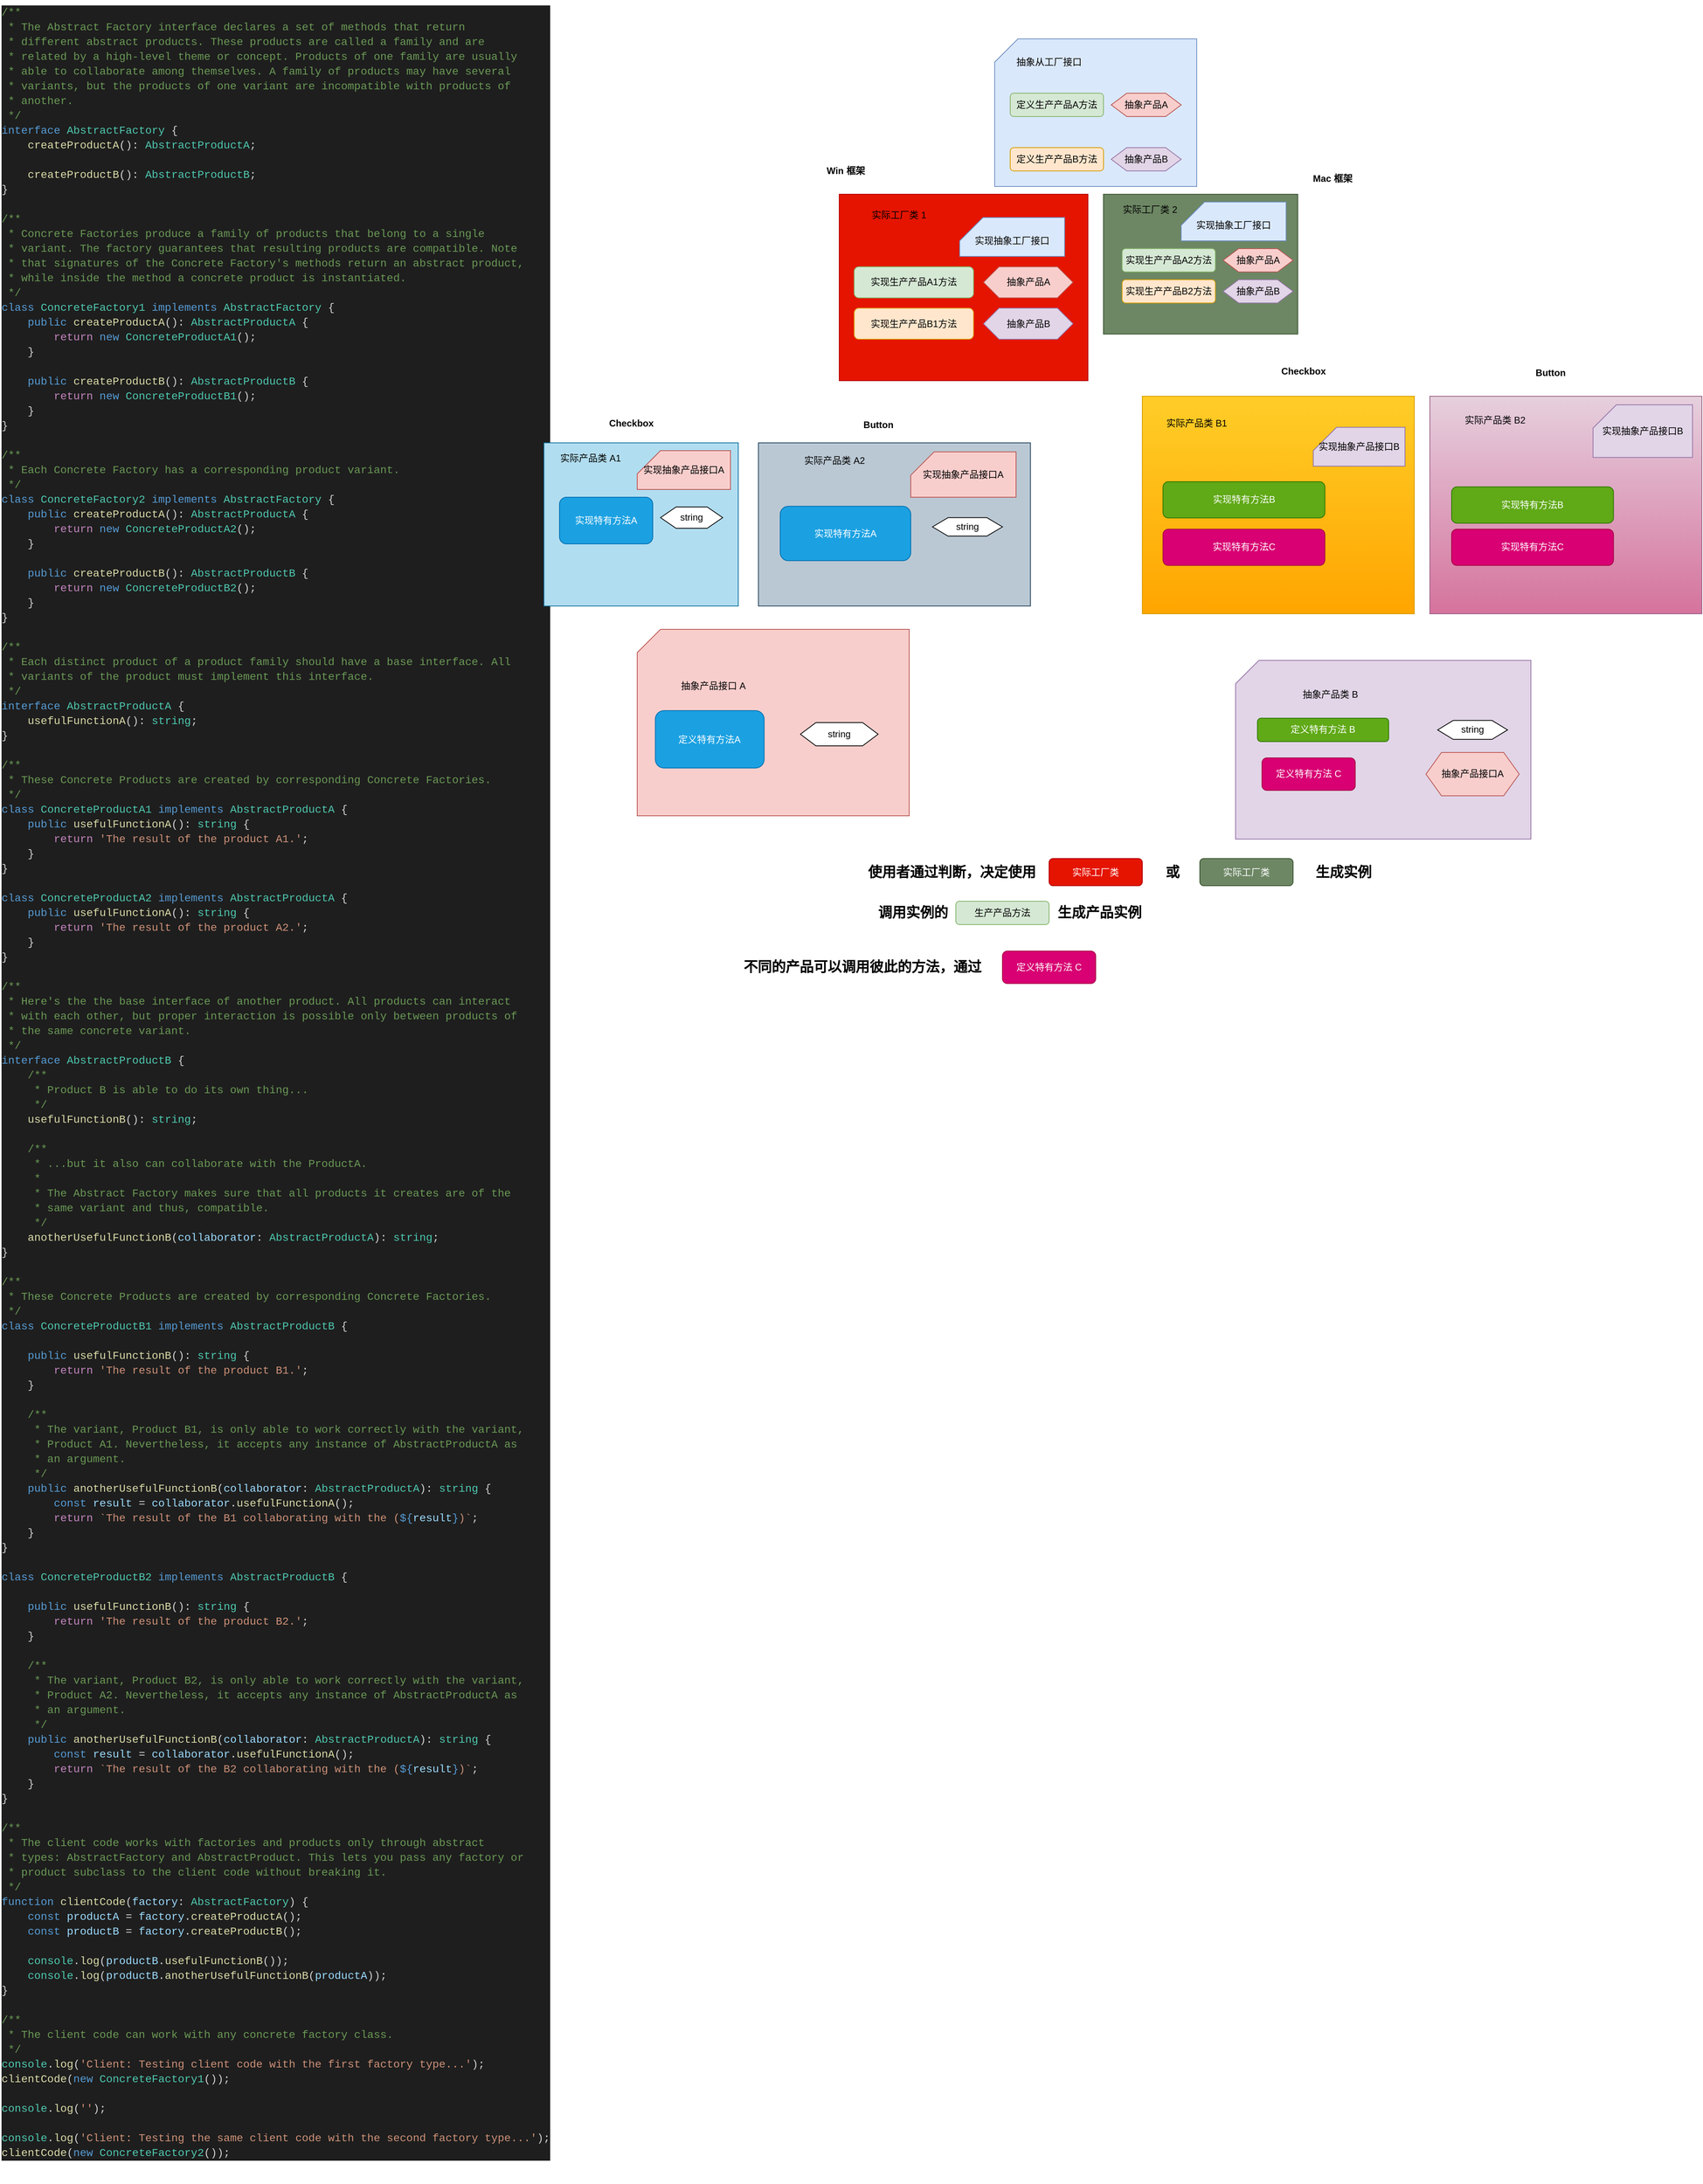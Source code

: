 <mxfile version="13.6.6" type="github">
  <diagram id="jh_s9WA5ICmDmVarIB02" name="第 1 页">
    <mxGraphModel dx="3076" dy="763" grid="1" gridSize="10" guides="1" tooltips="1" connect="1" arrows="1" fold="1" page="1" pageScale="1" pageWidth="827" pageHeight="1169" math="0" shadow="0">
      <root>
        <mxCell id="0" />
        <mxCell id="1" parent="0" />
        <mxCell id="rAtVhOmYT72p40duG1yd-4" value="" style="group;fillColor=#fa6800;strokeColor=#C73500;fontColor=#ffffff;container=0;" parent="1" vertex="1" connectable="0">
          <mxGeometry x="-170" y="320" width="320" height="240" as="geometry" />
        </mxCell>
        <mxCell id="rAtVhOmYT72p40duG1yd-7" value="" style="group;fillColor=#647687;strokeColor=#314354;fontColor=#ffffff;container=0;" parent="1" vertex="1" connectable="0">
          <mxGeometry x="170" y="320" width="250" height="180" as="geometry" />
        </mxCell>
        <mxCell id="rAtVhOmYT72p40duG1yd-16" value="" style="group;fillColor=#f8cecc;strokeColor=#b85450;container=0;" parent="1" vertex="1" connectable="0">
          <mxGeometry x="-550" y="640" width="250" height="180" as="geometry" />
        </mxCell>
        <mxCell id="rAtVhOmYT72p40duG1yd-22" value="" style="group;fillColor=#d0cee2;strokeColor=#56517e;container=0;" parent="1" vertex="1" connectable="0">
          <mxGeometry x="220" y="580" width="350" height="280" as="geometry" />
        </mxCell>
        <mxCell id="rAtVhOmYT72p40duG1yd-25" value="" style="group;fillColor=#bac8d3;strokeColor=#23445d;container=0;" parent="1" vertex="1" connectable="0">
          <mxGeometry x="590" y="580" width="350" height="280" as="geometry" />
        </mxCell>
        <mxCell id="W7easzAoIa7uQQwCpiiC-5" value="" style="group" vertex="1" connectable="0" parent="1">
          <mxGeometry x="-430" y="880" width="350" height="240" as="geometry" />
        </mxCell>
        <mxCell id="W7easzAoIa7uQQwCpiiC-3" value="" style="shape=card;whiteSpace=wrap;html=1;fillColor=#f8cecc;strokeColor=#b85450;" vertex="1" parent="W7easzAoIa7uQQwCpiiC-5">
          <mxGeometry width="350" height="240" as="geometry" />
        </mxCell>
        <mxCell id="rAtVhOmYT72p40duG1yd-12" value="抽象产品接口 A" style="text;html=1;strokeColor=none;fillColor=none;align=center;verticalAlign=middle;whiteSpace=wrap;rounded=0;" parent="W7easzAoIa7uQQwCpiiC-5" vertex="1">
          <mxGeometry x="28" y="60.002" width="140" height="25.946" as="geometry" />
        </mxCell>
        <mxCell id="W7easzAoIa7uQQwCpiiC-10" value="定义特有方法A" style="rounded=1;whiteSpace=wrap;html=1;fillColor=#1ba1e2;strokeColor=#006EAF;fontColor=#ffffff;" vertex="1" parent="W7easzAoIa7uQQwCpiiC-5">
          <mxGeometry x="23.333" y="104.615" width="140" height="73.846" as="geometry" />
        </mxCell>
        <mxCell id="W7easzAoIa7uQQwCpiiC-11" value="string" style="shape=hexagon;perimeter=hexagonPerimeter2;whiteSpace=wrap;html=1;fixedSize=1;" vertex="1" parent="W7easzAoIa7uQQwCpiiC-5">
          <mxGeometry x="210" y="120" width="100" height="30" as="geometry" />
        </mxCell>
        <mxCell id="W7easzAoIa7uQQwCpiiC-6" value="" style="group" vertex="1" connectable="0" parent="1">
          <mxGeometry x="340" y="920" width="380" height="230" as="geometry" />
        </mxCell>
        <mxCell id="W7easzAoIa7uQQwCpiiC-4" value="" style="shape=card;whiteSpace=wrap;html=1;fillColor=#e1d5e7;strokeColor=#9673a6;" vertex="1" parent="W7easzAoIa7uQQwCpiiC-6">
          <mxGeometry width="380" height="230" as="geometry" />
        </mxCell>
        <mxCell id="rAtVhOmYT72p40duG1yd-15" value="抽象产品类 B" style="text;html=1;strokeColor=none;fillColor=none;align=center;verticalAlign=middle;whiteSpace=wrap;rounded=0;" parent="W7easzAoIa7uQQwCpiiC-6" vertex="1">
          <mxGeometry x="45.6" y="31.081" width="152" height="24.865" as="geometry" />
        </mxCell>
        <mxCell id="W7easzAoIa7uQQwCpiiC-16" value="定义特有方法 B" style="rounded=1;whiteSpace=wrap;html=1;fillColor=#60a917;strokeColor=#2D7600;fontColor=#ffffff;" vertex="1" parent="W7easzAoIa7uQQwCpiiC-6">
          <mxGeometry x="28.15" y="74.408" width="168.89" height="30.137" as="geometry" />
        </mxCell>
        <mxCell id="W7easzAoIa7uQQwCpiiC-17" value="string" style="shape=hexagon;perimeter=hexagonPerimeter2;whiteSpace=wrap;html=1;fixedSize=1;" vertex="1" parent="W7easzAoIa7uQQwCpiiC-6">
          <mxGeometry x="260" y="77.28" width="90" height="24.394" as="geometry" />
        </mxCell>
        <mxCell id="W7easzAoIa7uQQwCpiiC-18" value="定义特有方法 C" style="rounded=1;whiteSpace=wrap;html=1;fillColor=#d80073;strokeColor=#A50040;fontColor=#ffffff;" vertex="1" parent="W7easzAoIa7uQQwCpiiC-6">
          <mxGeometry x="34" y="125.455" width="120" height="41.818" as="geometry" />
        </mxCell>
        <mxCell id="W7easzAoIa7uQQwCpiiC-19" value="抽象产品接口A" style="shape=hexagon;perimeter=hexagonPerimeter2;whiteSpace=wrap;html=1;fixedSize=1;fillColor=#f8cecc;strokeColor=#b85450;" vertex="1" parent="W7easzAoIa7uQQwCpiiC-6">
          <mxGeometry x="245" y="118.485" width="120" height="55.758" as="geometry" />
        </mxCell>
        <mxCell id="W7easzAoIa7uQQwCpiiC-8" value="" style="group;" vertex="1" connectable="0" parent="1">
          <mxGeometry x="30" y="120" width="260" height="190" as="geometry" />
        </mxCell>
        <mxCell id="W7easzAoIa7uQQwCpiiC-1" value="" style="shape=card;whiteSpace=wrap;html=1;fillColor=#dae8fc;strokeColor=#6c8ebf;" vertex="1" parent="W7easzAoIa7uQQwCpiiC-8">
          <mxGeometry width="260" height="190" as="geometry" />
        </mxCell>
        <mxCell id="rAtVhOmYT72p40duG1yd-29" value="定义生产产品B方法" style="rounded=1;whiteSpace=wrap;html=1;fillColor=#ffe6cc;strokeColor=#d79b00;" parent="W7easzAoIa7uQQwCpiiC-8" vertex="1">
          <mxGeometry x="20" y="140" width="120" height="30" as="geometry" />
        </mxCell>
        <mxCell id="rAtVhOmYT72p40duG1yd-28" value="定义生产产品A方法" style="rounded=1;whiteSpace=wrap;html=1;fillColor=#d5e8d4;strokeColor=#82b366;" parent="W7easzAoIa7uQQwCpiiC-8" vertex="1">
          <mxGeometry x="20" y="70" width="120" height="30" as="geometry" />
        </mxCell>
        <mxCell id="rAtVhOmYT72p40duG1yd-30" value="抽象产品A" style="shape=hexagon;perimeter=hexagonPerimeter2;whiteSpace=wrap;html=1;fixedSize=1;fillColor=#f8cecc;strokeColor=#b85450;" parent="W7easzAoIa7uQQwCpiiC-8" vertex="1">
          <mxGeometry x="150" y="70" width="90" height="30" as="geometry" />
        </mxCell>
        <mxCell id="rAtVhOmYT72p40duG1yd-31" value="抽象产品B" style="shape=hexagon;perimeter=hexagonPerimeter2;whiteSpace=wrap;html=1;fixedSize=1;fillColor=#e1d5e7;strokeColor=#9673a6;" parent="W7easzAoIa7uQQwCpiiC-8" vertex="1">
          <mxGeometry x="150" y="140" width="90" height="30" as="geometry" />
        </mxCell>
        <mxCell id="rAtVhOmYT72p40duG1yd-2" value="抽象从工厂接口" style="text;html=1;strokeColor=none;fillColor=none;align=center;verticalAlign=middle;whiteSpace=wrap;rounded=0;" parent="W7easzAoIa7uQQwCpiiC-8" vertex="1">
          <mxGeometry x="20" y="20" width="100" height="20" as="geometry" />
        </mxCell>
        <mxCell id="W7easzAoIa7uQQwCpiiC-24" value="&lt;b&gt;&lt;font style=&quot;font-size: 18px&quot;&gt;使用者通过判断，决定使用&lt;/font&gt;&lt;/b&gt;" style="text;html=1;strokeColor=none;fillColor=none;align=center;verticalAlign=middle;whiteSpace=wrap;rounded=0;" vertex="1" parent="1">
          <mxGeometry x="-140" y="1177.5" width="230" height="30" as="geometry" />
        </mxCell>
        <mxCell id="W7easzAoIa7uQQwCpiiC-25" value="实际工厂类" style="rounded=1;whiteSpace=wrap;html=1;fillColor=#e51400;strokeColor=#B20000;fontColor=#ffffff;" vertex="1" parent="1">
          <mxGeometry x="100" y="1175" width="120" height="35" as="geometry" />
        </mxCell>
        <mxCell id="W7easzAoIa7uQQwCpiiC-28" value="&lt;b&gt;&lt;font style=&quot;font-size: 18px&quot;&gt;生成实例&lt;/font&gt;&lt;/b&gt;" style="text;html=1;strokeColor=none;fillColor=none;align=center;verticalAlign=middle;whiteSpace=wrap;rounded=0;" vertex="1" parent="1">
          <mxGeometry x="414" y="1177.5" width="130" height="30" as="geometry" />
        </mxCell>
        <mxCell id="W7easzAoIa7uQQwCpiiC-29" value="&lt;span style=&quot;font-size: 18px&quot;&gt;&lt;b&gt;调用实例的&lt;/b&gt;&lt;/span&gt;" style="text;html=1;strokeColor=none;fillColor=none;align=center;verticalAlign=middle;whiteSpace=wrap;rounded=0;" vertex="1" parent="1">
          <mxGeometry x="-140" y="1230" width="130" height="30" as="geometry" />
        </mxCell>
        <mxCell id="W7easzAoIa7uQQwCpiiC-30" value="生产产品方法" style="rounded=1;whiteSpace=wrap;html=1;fillColor=#d5e8d4;strokeColor=#82b366;" vertex="1" parent="1">
          <mxGeometry x="-20" y="1230" width="120" height="30" as="geometry" />
        </mxCell>
        <mxCell id="W7easzAoIa7uQQwCpiiC-31" value="&lt;span style=&quot;font-size: 18px&quot;&gt;&lt;b&gt;生成产品实例&lt;/b&gt;&lt;/span&gt;" style="text;html=1;strokeColor=none;fillColor=none;align=center;verticalAlign=middle;whiteSpace=wrap;rounded=0;" vertex="1" parent="1">
          <mxGeometry x="100" y="1230" width="130" height="30" as="geometry" />
        </mxCell>
        <mxCell id="W7easzAoIa7uQQwCpiiC-32" value="&lt;span style=&quot;font-size: 18px&quot;&gt;&lt;b&gt;不同的产品可以调用彼此的方法，通过&lt;/b&gt;&lt;/span&gt;" style="text;html=1;strokeColor=none;fillColor=none;align=center;verticalAlign=middle;whiteSpace=wrap;rounded=0;" vertex="1" parent="1">
          <mxGeometry x="-310" y="1300" width="340" height="30" as="geometry" />
        </mxCell>
        <mxCell id="W7easzAoIa7uQQwCpiiC-33" value="定义特有方法 C" style="rounded=1;whiteSpace=wrap;html=1;fillColor=#d80073;strokeColor=#A50040;fontColor=#ffffff;" vertex="1" parent="1">
          <mxGeometry x="40" y="1294.095" width="120" height="41.818" as="geometry" />
        </mxCell>
        <mxCell id="W7easzAoIa7uQQwCpiiC-34" value="&lt;div style=&quot;color: rgb(212, 212, 212); background-color: rgb(30, 30, 30); font-family: consolas, &amp;quot;courier new&amp;quot;, monospace; font-weight: normal; font-size: 14px; line-height: 19px;&quot;&gt;&lt;div&gt;&lt;span style=&quot;color: #6a9955&quot;&gt;/**&lt;/span&gt;&lt;/div&gt;&lt;div&gt;&lt;span style=&quot;color: #6a9955&quot;&gt;&amp;nbsp;*&amp;nbsp;The&amp;nbsp;Abstract&amp;nbsp;Factory&amp;nbsp;interface&amp;nbsp;declares&amp;nbsp;a&amp;nbsp;set&amp;nbsp;of&amp;nbsp;methods&amp;nbsp;that&amp;nbsp;return&lt;/span&gt;&lt;/div&gt;&lt;div&gt;&lt;span style=&quot;color: #6a9955&quot;&gt;&amp;nbsp;*&amp;nbsp;different&amp;nbsp;abstract&amp;nbsp;products.&amp;nbsp;These&amp;nbsp;products&amp;nbsp;are&amp;nbsp;called&amp;nbsp;a&amp;nbsp;family&amp;nbsp;and&amp;nbsp;are&lt;/span&gt;&lt;/div&gt;&lt;div&gt;&lt;span style=&quot;color: #6a9955&quot;&gt;&amp;nbsp;*&amp;nbsp;related&amp;nbsp;by&amp;nbsp;a&amp;nbsp;high-level&amp;nbsp;theme&amp;nbsp;or&amp;nbsp;concept.&amp;nbsp;Products&amp;nbsp;of&amp;nbsp;one&amp;nbsp;family&amp;nbsp;are&amp;nbsp;usually&lt;/span&gt;&lt;/div&gt;&lt;div&gt;&lt;span style=&quot;color: #6a9955&quot;&gt;&amp;nbsp;*&amp;nbsp;able&amp;nbsp;to&amp;nbsp;collaborate&amp;nbsp;among&amp;nbsp;themselves.&amp;nbsp;A&amp;nbsp;family&amp;nbsp;of&amp;nbsp;products&amp;nbsp;may&amp;nbsp;have&amp;nbsp;several&lt;/span&gt;&lt;/div&gt;&lt;div&gt;&lt;span style=&quot;color: #6a9955&quot;&gt;&amp;nbsp;*&amp;nbsp;variants,&amp;nbsp;but&amp;nbsp;the&amp;nbsp;products&amp;nbsp;of&amp;nbsp;one&amp;nbsp;variant&amp;nbsp;are&amp;nbsp;incompatible&amp;nbsp;with&amp;nbsp;products&amp;nbsp;of&lt;/span&gt;&lt;/div&gt;&lt;div&gt;&lt;span style=&quot;color: #6a9955&quot;&gt;&amp;nbsp;*&amp;nbsp;another.&lt;/span&gt;&lt;/div&gt;&lt;div&gt;&lt;span style=&quot;color: #6a9955&quot;&gt;&amp;nbsp;*/&lt;/span&gt;&lt;/div&gt;&lt;div&gt;&lt;span style=&quot;color: #569cd6&quot;&gt;interface&lt;/span&gt;&lt;span style=&quot;color: #d4d4d4&quot;&gt;&amp;nbsp;&lt;/span&gt;&lt;span style=&quot;color: #4ec9b0&quot;&gt;AbstractFactory&lt;/span&gt;&lt;span style=&quot;color: #d4d4d4&quot;&gt;&amp;nbsp;{&lt;/span&gt;&lt;/div&gt;&lt;div&gt;&lt;span style=&quot;color: #d4d4d4&quot;&gt;&amp;nbsp;&amp;nbsp;&amp;nbsp;&amp;nbsp;&lt;/span&gt;&lt;span style=&quot;color: #dcdcaa&quot;&gt;createProductA&lt;/span&gt;&lt;span style=&quot;color: #d4d4d4&quot;&gt;()&lt;/span&gt;&lt;span style=&quot;color: #d4d4d4&quot;&gt;:&lt;/span&gt;&lt;span style=&quot;color: #d4d4d4&quot;&gt;&amp;nbsp;&lt;/span&gt;&lt;span style=&quot;color: #4ec9b0&quot;&gt;AbstractProductA&lt;/span&gt;&lt;span style=&quot;color: #d4d4d4&quot;&gt;;&lt;/span&gt;&lt;/div&gt;&lt;br&gt;&lt;div&gt;&lt;span style=&quot;color: #d4d4d4&quot;&gt;&amp;nbsp;&amp;nbsp;&amp;nbsp;&amp;nbsp;&lt;/span&gt;&lt;span style=&quot;color: #dcdcaa&quot;&gt;createProductB&lt;/span&gt;&lt;span style=&quot;color: #d4d4d4&quot;&gt;()&lt;/span&gt;&lt;span style=&quot;color: #d4d4d4&quot;&gt;:&lt;/span&gt;&lt;span style=&quot;color: #d4d4d4&quot;&gt;&amp;nbsp;&lt;/span&gt;&lt;span style=&quot;color: #4ec9b0&quot;&gt;AbstractProductB&lt;/span&gt;&lt;span style=&quot;color: #d4d4d4&quot;&gt;;&lt;/span&gt;&lt;/div&gt;&lt;div&gt;&lt;span style=&quot;color: #d4d4d4&quot;&gt;}&lt;/span&gt;&lt;/div&gt;&lt;br&gt;&lt;div&gt;&lt;span style=&quot;color: #6a9955&quot;&gt;/**&lt;/span&gt;&lt;/div&gt;&lt;div&gt;&lt;span style=&quot;color: #6a9955&quot;&gt;&amp;nbsp;*&amp;nbsp;Concrete&amp;nbsp;Factories&amp;nbsp;produce&amp;nbsp;a&amp;nbsp;family&amp;nbsp;of&amp;nbsp;products&amp;nbsp;that&amp;nbsp;belong&amp;nbsp;to&amp;nbsp;a&amp;nbsp;single&lt;/span&gt;&lt;/div&gt;&lt;div&gt;&lt;span style=&quot;color: #6a9955&quot;&gt;&amp;nbsp;*&amp;nbsp;variant.&amp;nbsp;The&amp;nbsp;factory&amp;nbsp;guarantees&amp;nbsp;that&amp;nbsp;resulting&amp;nbsp;products&amp;nbsp;are&amp;nbsp;compatible.&amp;nbsp;Note&lt;/span&gt;&lt;/div&gt;&lt;div&gt;&lt;span style=&quot;color: #6a9955&quot;&gt;&amp;nbsp;*&amp;nbsp;that&amp;nbsp;signatures&amp;nbsp;of&amp;nbsp;the&amp;nbsp;Concrete&amp;nbsp;Factory&#39;s&amp;nbsp;methods&amp;nbsp;return&amp;nbsp;an&amp;nbsp;abstract&amp;nbsp;product,&lt;/span&gt;&lt;/div&gt;&lt;div&gt;&lt;span style=&quot;color: #6a9955&quot;&gt;&amp;nbsp;*&amp;nbsp;while&amp;nbsp;inside&amp;nbsp;the&amp;nbsp;method&amp;nbsp;a&amp;nbsp;concrete&amp;nbsp;product&amp;nbsp;is&amp;nbsp;instantiated.&lt;/span&gt;&lt;/div&gt;&lt;div&gt;&lt;span style=&quot;color: #6a9955&quot;&gt;&amp;nbsp;*/&lt;/span&gt;&lt;/div&gt;&lt;div&gt;&lt;span style=&quot;color: #569cd6&quot;&gt;class&lt;/span&gt;&lt;span style=&quot;color: #d4d4d4&quot;&gt;&amp;nbsp;&lt;/span&gt;&lt;span style=&quot;color: #4ec9b0&quot;&gt;ConcreteFactory1&lt;/span&gt;&lt;span style=&quot;color: #d4d4d4&quot;&gt;&amp;nbsp;&lt;/span&gt;&lt;span style=&quot;color: #569cd6&quot;&gt;implements&lt;/span&gt;&lt;span style=&quot;color: #d4d4d4&quot;&gt;&amp;nbsp;&lt;/span&gt;&lt;span style=&quot;color: #4ec9b0&quot;&gt;AbstractFactory&lt;/span&gt;&lt;span style=&quot;color: #d4d4d4&quot;&gt;&amp;nbsp;{&lt;/span&gt;&lt;/div&gt;&lt;div&gt;&lt;span style=&quot;color: #d4d4d4&quot;&gt;&amp;nbsp;&amp;nbsp;&amp;nbsp;&amp;nbsp;&lt;/span&gt;&lt;span style=&quot;color: #569cd6&quot;&gt;public&lt;/span&gt;&lt;span style=&quot;color: #d4d4d4&quot;&gt;&amp;nbsp;&lt;/span&gt;&lt;span style=&quot;color: #dcdcaa&quot;&gt;createProductA&lt;/span&gt;&lt;span style=&quot;color: #d4d4d4&quot;&gt;()&lt;/span&gt;&lt;span style=&quot;color: #d4d4d4&quot;&gt;:&lt;/span&gt;&lt;span style=&quot;color: #d4d4d4&quot;&gt;&amp;nbsp;&lt;/span&gt;&lt;span style=&quot;color: #4ec9b0&quot;&gt;AbstractProductA&lt;/span&gt;&lt;span style=&quot;color: #d4d4d4&quot;&gt;&amp;nbsp;{&lt;/span&gt;&lt;/div&gt;&lt;div&gt;&lt;span style=&quot;color: #d4d4d4&quot;&gt;&amp;nbsp;&amp;nbsp;&amp;nbsp;&amp;nbsp;&amp;nbsp;&amp;nbsp;&amp;nbsp;&amp;nbsp;&lt;/span&gt;&lt;span style=&quot;color: #c586c0&quot;&gt;return&lt;/span&gt;&lt;span style=&quot;color: #d4d4d4&quot;&gt;&amp;nbsp;&lt;/span&gt;&lt;span style=&quot;color: #569cd6&quot;&gt;new&lt;/span&gt;&lt;span style=&quot;color: #d4d4d4&quot;&gt;&amp;nbsp;&lt;/span&gt;&lt;span style=&quot;color: #4ec9b0&quot;&gt;ConcreteProductA1&lt;/span&gt;&lt;span style=&quot;color: #d4d4d4&quot;&gt;();&lt;/span&gt;&lt;/div&gt;&lt;div&gt;&lt;span style=&quot;color: #d4d4d4&quot;&gt;&amp;nbsp;&amp;nbsp;&amp;nbsp;&amp;nbsp;}&lt;/span&gt;&lt;/div&gt;&lt;br&gt;&lt;div&gt;&lt;span style=&quot;color: #d4d4d4&quot;&gt;&amp;nbsp;&amp;nbsp;&amp;nbsp;&amp;nbsp;&lt;/span&gt;&lt;span style=&quot;color: #569cd6&quot;&gt;public&lt;/span&gt;&lt;span style=&quot;color: #d4d4d4&quot;&gt;&amp;nbsp;&lt;/span&gt;&lt;span style=&quot;color: #dcdcaa&quot;&gt;createProductB&lt;/span&gt;&lt;span style=&quot;color: #d4d4d4&quot;&gt;()&lt;/span&gt;&lt;span style=&quot;color: #d4d4d4&quot;&gt;:&lt;/span&gt;&lt;span style=&quot;color: #d4d4d4&quot;&gt;&amp;nbsp;&lt;/span&gt;&lt;span style=&quot;color: #4ec9b0&quot;&gt;AbstractProductB&lt;/span&gt;&lt;span style=&quot;color: #d4d4d4&quot;&gt;&amp;nbsp;{&lt;/span&gt;&lt;/div&gt;&lt;div&gt;&lt;span style=&quot;color: #d4d4d4&quot;&gt;&amp;nbsp;&amp;nbsp;&amp;nbsp;&amp;nbsp;&amp;nbsp;&amp;nbsp;&amp;nbsp;&amp;nbsp;&lt;/span&gt;&lt;span style=&quot;color: #c586c0&quot;&gt;return&lt;/span&gt;&lt;span style=&quot;color: #d4d4d4&quot;&gt;&amp;nbsp;&lt;/span&gt;&lt;span style=&quot;color: #569cd6&quot;&gt;new&lt;/span&gt;&lt;span style=&quot;color: #d4d4d4&quot;&gt;&amp;nbsp;&lt;/span&gt;&lt;span style=&quot;color: #4ec9b0&quot;&gt;ConcreteProductB1&lt;/span&gt;&lt;span style=&quot;color: #d4d4d4&quot;&gt;();&lt;/span&gt;&lt;/div&gt;&lt;div&gt;&lt;span style=&quot;color: #d4d4d4&quot;&gt;&amp;nbsp;&amp;nbsp;&amp;nbsp;&amp;nbsp;}&lt;/span&gt;&lt;/div&gt;&lt;div&gt;&lt;span style=&quot;color: #d4d4d4&quot;&gt;}&lt;/span&gt;&lt;/div&gt;&lt;br&gt;&lt;div&gt;&lt;span style=&quot;color: #6a9955&quot;&gt;/**&lt;/span&gt;&lt;/div&gt;&lt;div&gt;&lt;span style=&quot;color: #6a9955&quot;&gt;&amp;nbsp;*&amp;nbsp;Each&amp;nbsp;Concrete&amp;nbsp;Factory&amp;nbsp;has&amp;nbsp;a&amp;nbsp;corresponding&amp;nbsp;product&amp;nbsp;variant.&lt;/span&gt;&lt;/div&gt;&lt;div&gt;&lt;span style=&quot;color: #6a9955&quot;&gt;&amp;nbsp;*/&lt;/span&gt;&lt;/div&gt;&lt;div&gt;&lt;span style=&quot;color: #569cd6&quot;&gt;class&lt;/span&gt;&lt;span style=&quot;color: #d4d4d4&quot;&gt;&amp;nbsp;&lt;/span&gt;&lt;span style=&quot;color: #4ec9b0&quot;&gt;ConcreteFactory2&lt;/span&gt;&lt;span style=&quot;color: #d4d4d4&quot;&gt;&amp;nbsp;&lt;/span&gt;&lt;span style=&quot;color: #569cd6&quot;&gt;implements&lt;/span&gt;&lt;span style=&quot;color: #d4d4d4&quot;&gt;&amp;nbsp;&lt;/span&gt;&lt;span style=&quot;color: #4ec9b0&quot;&gt;AbstractFactory&lt;/span&gt;&lt;span style=&quot;color: #d4d4d4&quot;&gt;&amp;nbsp;{&lt;/span&gt;&lt;/div&gt;&lt;div&gt;&lt;span style=&quot;color: #d4d4d4&quot;&gt;&amp;nbsp;&amp;nbsp;&amp;nbsp;&amp;nbsp;&lt;/span&gt;&lt;span style=&quot;color: #569cd6&quot;&gt;public&lt;/span&gt;&lt;span style=&quot;color: #d4d4d4&quot;&gt;&amp;nbsp;&lt;/span&gt;&lt;span style=&quot;color: #dcdcaa&quot;&gt;createProductA&lt;/span&gt;&lt;span style=&quot;color: #d4d4d4&quot;&gt;()&lt;/span&gt;&lt;span style=&quot;color: #d4d4d4&quot;&gt;:&lt;/span&gt;&lt;span style=&quot;color: #d4d4d4&quot;&gt;&amp;nbsp;&lt;/span&gt;&lt;span style=&quot;color: #4ec9b0&quot;&gt;AbstractProductA&lt;/span&gt;&lt;span style=&quot;color: #d4d4d4&quot;&gt;&amp;nbsp;{&lt;/span&gt;&lt;/div&gt;&lt;div&gt;&lt;span style=&quot;color: #d4d4d4&quot;&gt;&amp;nbsp;&amp;nbsp;&amp;nbsp;&amp;nbsp;&amp;nbsp;&amp;nbsp;&amp;nbsp;&amp;nbsp;&lt;/span&gt;&lt;span style=&quot;color: #c586c0&quot;&gt;return&lt;/span&gt;&lt;span style=&quot;color: #d4d4d4&quot;&gt;&amp;nbsp;&lt;/span&gt;&lt;span style=&quot;color: #569cd6&quot;&gt;new&lt;/span&gt;&lt;span style=&quot;color: #d4d4d4&quot;&gt;&amp;nbsp;&lt;/span&gt;&lt;span style=&quot;color: #4ec9b0&quot;&gt;ConcreteProductA2&lt;/span&gt;&lt;span style=&quot;color: #d4d4d4&quot;&gt;();&lt;/span&gt;&lt;/div&gt;&lt;div&gt;&lt;span style=&quot;color: #d4d4d4&quot;&gt;&amp;nbsp;&amp;nbsp;&amp;nbsp;&amp;nbsp;}&lt;/span&gt;&lt;/div&gt;&lt;br&gt;&lt;div&gt;&lt;span style=&quot;color: #d4d4d4&quot;&gt;&amp;nbsp;&amp;nbsp;&amp;nbsp;&amp;nbsp;&lt;/span&gt;&lt;span style=&quot;color: #569cd6&quot;&gt;public&lt;/span&gt;&lt;span style=&quot;color: #d4d4d4&quot;&gt;&amp;nbsp;&lt;/span&gt;&lt;span style=&quot;color: #dcdcaa&quot;&gt;createProductB&lt;/span&gt;&lt;span style=&quot;color: #d4d4d4&quot;&gt;()&lt;/span&gt;&lt;span style=&quot;color: #d4d4d4&quot;&gt;:&lt;/span&gt;&lt;span style=&quot;color: #d4d4d4&quot;&gt;&amp;nbsp;&lt;/span&gt;&lt;span style=&quot;color: #4ec9b0&quot;&gt;AbstractProductB&lt;/span&gt;&lt;span style=&quot;color: #d4d4d4&quot;&gt;&amp;nbsp;{&lt;/span&gt;&lt;/div&gt;&lt;div&gt;&lt;span style=&quot;color: #d4d4d4&quot;&gt;&amp;nbsp;&amp;nbsp;&amp;nbsp;&amp;nbsp;&amp;nbsp;&amp;nbsp;&amp;nbsp;&amp;nbsp;&lt;/span&gt;&lt;span style=&quot;color: #c586c0&quot;&gt;return&lt;/span&gt;&lt;span style=&quot;color: #d4d4d4&quot;&gt;&amp;nbsp;&lt;/span&gt;&lt;span style=&quot;color: #569cd6&quot;&gt;new&lt;/span&gt;&lt;span style=&quot;color: #d4d4d4&quot;&gt;&amp;nbsp;&lt;/span&gt;&lt;span style=&quot;color: #4ec9b0&quot;&gt;ConcreteProductB2&lt;/span&gt;&lt;span style=&quot;color: #d4d4d4&quot;&gt;();&lt;/span&gt;&lt;/div&gt;&lt;div&gt;&lt;span style=&quot;color: #d4d4d4&quot;&gt;&amp;nbsp;&amp;nbsp;&amp;nbsp;&amp;nbsp;}&lt;/span&gt;&lt;/div&gt;&lt;div&gt;&lt;span style=&quot;color: #d4d4d4&quot;&gt;}&lt;/span&gt;&lt;/div&gt;&lt;br&gt;&lt;div&gt;&lt;span style=&quot;color: #6a9955&quot;&gt;/**&lt;/span&gt;&lt;/div&gt;&lt;div&gt;&lt;span style=&quot;color: #6a9955&quot;&gt;&amp;nbsp;*&amp;nbsp;Each&amp;nbsp;distinct&amp;nbsp;product&amp;nbsp;of&amp;nbsp;a&amp;nbsp;product&amp;nbsp;family&amp;nbsp;should&amp;nbsp;have&amp;nbsp;a&amp;nbsp;base&amp;nbsp;interface.&amp;nbsp;All&lt;/span&gt;&lt;/div&gt;&lt;div&gt;&lt;span style=&quot;color: #6a9955&quot;&gt;&amp;nbsp;*&amp;nbsp;variants&amp;nbsp;of&amp;nbsp;the&amp;nbsp;product&amp;nbsp;must&amp;nbsp;implement&amp;nbsp;this&amp;nbsp;interface.&lt;/span&gt;&lt;/div&gt;&lt;div&gt;&lt;span style=&quot;color: #6a9955&quot;&gt;&amp;nbsp;*/&lt;/span&gt;&lt;/div&gt;&lt;div&gt;&lt;span style=&quot;color: #569cd6&quot;&gt;interface&lt;/span&gt;&lt;span style=&quot;color: #d4d4d4&quot;&gt;&amp;nbsp;&lt;/span&gt;&lt;span style=&quot;color: #4ec9b0&quot;&gt;AbstractProductA&lt;/span&gt;&lt;span style=&quot;color: #d4d4d4&quot;&gt;&amp;nbsp;{&lt;/span&gt;&lt;/div&gt;&lt;div&gt;&lt;span style=&quot;color: #d4d4d4&quot;&gt;&amp;nbsp;&amp;nbsp;&amp;nbsp;&amp;nbsp;&lt;/span&gt;&lt;span style=&quot;color: #dcdcaa&quot;&gt;usefulFunctionA&lt;/span&gt;&lt;span style=&quot;color: #d4d4d4&quot;&gt;()&lt;/span&gt;&lt;span style=&quot;color: #d4d4d4&quot;&gt;:&lt;/span&gt;&lt;span style=&quot;color: #d4d4d4&quot;&gt;&amp;nbsp;&lt;/span&gt;&lt;span style=&quot;color: #4ec9b0&quot;&gt;string&lt;/span&gt;&lt;span style=&quot;color: #d4d4d4&quot;&gt;;&lt;/span&gt;&lt;/div&gt;&lt;div&gt;&lt;span style=&quot;color: #d4d4d4&quot;&gt;}&lt;/span&gt;&lt;/div&gt;&lt;br&gt;&lt;div&gt;&lt;span style=&quot;color: #6a9955&quot;&gt;/**&lt;/span&gt;&lt;/div&gt;&lt;div&gt;&lt;span style=&quot;color: #6a9955&quot;&gt;&amp;nbsp;*&amp;nbsp;These&amp;nbsp;Concrete&amp;nbsp;Products&amp;nbsp;are&amp;nbsp;created&amp;nbsp;by&amp;nbsp;corresponding&amp;nbsp;Concrete&amp;nbsp;Factories.&lt;/span&gt;&lt;/div&gt;&lt;div&gt;&lt;span style=&quot;color: #6a9955&quot;&gt;&amp;nbsp;*/&lt;/span&gt;&lt;/div&gt;&lt;div&gt;&lt;span style=&quot;color: #569cd6&quot;&gt;class&lt;/span&gt;&lt;span style=&quot;color: #d4d4d4&quot;&gt;&amp;nbsp;&lt;/span&gt;&lt;span style=&quot;color: #4ec9b0&quot;&gt;ConcreteProductA1&lt;/span&gt;&lt;span style=&quot;color: #d4d4d4&quot;&gt;&amp;nbsp;&lt;/span&gt;&lt;span style=&quot;color: #569cd6&quot;&gt;implements&lt;/span&gt;&lt;span style=&quot;color: #d4d4d4&quot;&gt;&amp;nbsp;&lt;/span&gt;&lt;span style=&quot;color: #4ec9b0&quot;&gt;AbstractProductA&lt;/span&gt;&lt;span style=&quot;color: #d4d4d4&quot;&gt;&amp;nbsp;{&lt;/span&gt;&lt;/div&gt;&lt;div&gt;&lt;span style=&quot;color: #d4d4d4&quot;&gt;&amp;nbsp;&amp;nbsp;&amp;nbsp;&amp;nbsp;&lt;/span&gt;&lt;span style=&quot;color: #569cd6&quot;&gt;public&lt;/span&gt;&lt;span style=&quot;color: #d4d4d4&quot;&gt;&amp;nbsp;&lt;/span&gt;&lt;span style=&quot;color: #dcdcaa&quot;&gt;usefulFunctionA&lt;/span&gt;&lt;span style=&quot;color: #d4d4d4&quot;&gt;()&lt;/span&gt;&lt;span style=&quot;color: #d4d4d4&quot;&gt;:&lt;/span&gt;&lt;span style=&quot;color: #d4d4d4&quot;&gt;&amp;nbsp;&lt;/span&gt;&lt;span style=&quot;color: #4ec9b0&quot;&gt;string&lt;/span&gt;&lt;span style=&quot;color: #d4d4d4&quot;&gt;&amp;nbsp;{&lt;/span&gt;&lt;/div&gt;&lt;div&gt;&lt;span style=&quot;color: #d4d4d4&quot;&gt;&amp;nbsp;&amp;nbsp;&amp;nbsp;&amp;nbsp;&amp;nbsp;&amp;nbsp;&amp;nbsp;&amp;nbsp;&lt;/span&gt;&lt;span style=&quot;color: #c586c0&quot;&gt;return&lt;/span&gt;&lt;span style=&quot;color: #d4d4d4&quot;&gt;&amp;nbsp;&lt;/span&gt;&lt;span style=&quot;color: #ce9178&quot;&gt;&#39;The&amp;nbsp;result&amp;nbsp;of&amp;nbsp;the&amp;nbsp;product&amp;nbsp;A1.&#39;&lt;/span&gt;&lt;span style=&quot;color: #d4d4d4&quot;&gt;;&lt;/span&gt;&lt;/div&gt;&lt;div&gt;&lt;span style=&quot;color: #d4d4d4&quot;&gt;&amp;nbsp;&amp;nbsp;&amp;nbsp;&amp;nbsp;}&lt;/span&gt;&lt;/div&gt;&lt;div&gt;&lt;span style=&quot;color: #d4d4d4&quot;&gt;}&lt;/span&gt;&lt;/div&gt;&lt;br&gt;&lt;div&gt;&lt;span style=&quot;color: #569cd6&quot;&gt;class&lt;/span&gt;&lt;span style=&quot;color: #d4d4d4&quot;&gt;&amp;nbsp;&lt;/span&gt;&lt;span style=&quot;color: #4ec9b0&quot;&gt;ConcreteProductA2&lt;/span&gt;&lt;span style=&quot;color: #d4d4d4&quot;&gt;&amp;nbsp;&lt;/span&gt;&lt;span style=&quot;color: #569cd6&quot;&gt;implements&lt;/span&gt;&lt;span style=&quot;color: #d4d4d4&quot;&gt;&amp;nbsp;&lt;/span&gt;&lt;span style=&quot;color: #4ec9b0&quot;&gt;AbstractProductA&lt;/span&gt;&lt;span style=&quot;color: #d4d4d4&quot;&gt;&amp;nbsp;{&lt;/span&gt;&lt;/div&gt;&lt;div&gt;&lt;span style=&quot;color: #d4d4d4&quot;&gt;&amp;nbsp;&amp;nbsp;&amp;nbsp;&amp;nbsp;&lt;/span&gt;&lt;span style=&quot;color: #569cd6&quot;&gt;public&lt;/span&gt;&lt;span style=&quot;color: #d4d4d4&quot;&gt;&amp;nbsp;&lt;/span&gt;&lt;span style=&quot;color: #dcdcaa&quot;&gt;usefulFunctionA&lt;/span&gt;&lt;span style=&quot;color: #d4d4d4&quot;&gt;()&lt;/span&gt;&lt;span style=&quot;color: #d4d4d4&quot;&gt;:&lt;/span&gt;&lt;span style=&quot;color: #d4d4d4&quot;&gt;&amp;nbsp;&lt;/span&gt;&lt;span style=&quot;color: #4ec9b0&quot;&gt;string&lt;/span&gt;&lt;span style=&quot;color: #d4d4d4&quot;&gt;&amp;nbsp;{&lt;/span&gt;&lt;/div&gt;&lt;div&gt;&lt;span style=&quot;color: #d4d4d4&quot;&gt;&amp;nbsp;&amp;nbsp;&amp;nbsp;&amp;nbsp;&amp;nbsp;&amp;nbsp;&amp;nbsp;&amp;nbsp;&lt;/span&gt;&lt;span style=&quot;color: #c586c0&quot;&gt;return&lt;/span&gt;&lt;span style=&quot;color: #d4d4d4&quot;&gt;&amp;nbsp;&lt;/span&gt;&lt;span style=&quot;color: #ce9178&quot;&gt;&#39;The&amp;nbsp;result&amp;nbsp;of&amp;nbsp;the&amp;nbsp;product&amp;nbsp;A2.&#39;&lt;/span&gt;&lt;span style=&quot;color: #d4d4d4&quot;&gt;;&lt;/span&gt;&lt;/div&gt;&lt;div&gt;&lt;span style=&quot;color: #d4d4d4&quot;&gt;&amp;nbsp;&amp;nbsp;&amp;nbsp;&amp;nbsp;}&lt;/span&gt;&lt;/div&gt;&lt;div&gt;&lt;span style=&quot;color: #d4d4d4&quot;&gt;}&lt;/span&gt;&lt;/div&gt;&lt;br&gt;&lt;div&gt;&lt;span style=&quot;color: #6a9955&quot;&gt;/**&lt;/span&gt;&lt;/div&gt;&lt;div&gt;&lt;span style=&quot;color: #6a9955&quot;&gt;&amp;nbsp;*&amp;nbsp;Here&#39;s&amp;nbsp;the&amp;nbsp;the&amp;nbsp;base&amp;nbsp;interface&amp;nbsp;of&amp;nbsp;another&amp;nbsp;product.&amp;nbsp;All&amp;nbsp;products&amp;nbsp;can&amp;nbsp;interact&lt;/span&gt;&lt;/div&gt;&lt;div&gt;&lt;span style=&quot;color: #6a9955&quot;&gt;&amp;nbsp;*&amp;nbsp;with&amp;nbsp;each&amp;nbsp;other,&amp;nbsp;but&amp;nbsp;proper&amp;nbsp;interaction&amp;nbsp;is&amp;nbsp;possible&amp;nbsp;only&amp;nbsp;between&amp;nbsp;products&amp;nbsp;of&lt;/span&gt;&lt;/div&gt;&lt;div&gt;&lt;span style=&quot;color: #6a9955&quot;&gt;&amp;nbsp;*&amp;nbsp;the&amp;nbsp;same&amp;nbsp;concrete&amp;nbsp;variant.&lt;/span&gt;&lt;/div&gt;&lt;div&gt;&lt;span style=&quot;color: #6a9955&quot;&gt;&amp;nbsp;*/&lt;/span&gt;&lt;/div&gt;&lt;div&gt;&lt;span style=&quot;color: #569cd6&quot;&gt;interface&lt;/span&gt;&lt;span style=&quot;color: #d4d4d4&quot;&gt;&amp;nbsp;&lt;/span&gt;&lt;span style=&quot;color: #4ec9b0&quot;&gt;AbstractProductB&lt;/span&gt;&lt;span style=&quot;color: #d4d4d4&quot;&gt;&amp;nbsp;{&lt;/span&gt;&lt;/div&gt;&lt;div&gt;&lt;span style=&quot;color: #d4d4d4&quot;&gt;&amp;nbsp;&amp;nbsp;&amp;nbsp;&amp;nbsp;&lt;/span&gt;&lt;span style=&quot;color: #6a9955&quot;&gt;/**&lt;/span&gt;&lt;/div&gt;&lt;div&gt;&lt;span style=&quot;color: #6a9955&quot;&gt;&amp;nbsp;&amp;nbsp;&amp;nbsp;&amp;nbsp;&amp;nbsp;*&amp;nbsp;Product&amp;nbsp;B&amp;nbsp;is&amp;nbsp;able&amp;nbsp;to&amp;nbsp;do&amp;nbsp;its&amp;nbsp;own&amp;nbsp;thing...&lt;/span&gt;&lt;/div&gt;&lt;div&gt;&lt;span style=&quot;color: #6a9955&quot;&gt;&amp;nbsp;&amp;nbsp;&amp;nbsp;&amp;nbsp;&amp;nbsp;*/&lt;/span&gt;&lt;/div&gt;&lt;div&gt;&lt;span style=&quot;color: #d4d4d4&quot;&gt;&amp;nbsp;&amp;nbsp;&amp;nbsp;&amp;nbsp;&lt;/span&gt;&lt;span style=&quot;color: #dcdcaa&quot;&gt;usefulFunctionB&lt;/span&gt;&lt;span style=&quot;color: #d4d4d4&quot;&gt;()&lt;/span&gt;&lt;span style=&quot;color: #d4d4d4&quot;&gt;:&lt;/span&gt;&lt;span style=&quot;color: #d4d4d4&quot;&gt;&amp;nbsp;&lt;/span&gt;&lt;span style=&quot;color: #4ec9b0&quot;&gt;string&lt;/span&gt;&lt;span style=&quot;color: #d4d4d4&quot;&gt;;&lt;/span&gt;&lt;/div&gt;&lt;br&gt;&lt;div&gt;&lt;span style=&quot;color: #d4d4d4&quot;&gt;&amp;nbsp;&amp;nbsp;&amp;nbsp;&amp;nbsp;&lt;/span&gt;&lt;span style=&quot;color: #6a9955&quot;&gt;/**&lt;/span&gt;&lt;/div&gt;&lt;div&gt;&lt;span style=&quot;color: #6a9955&quot;&gt;&amp;nbsp;&amp;nbsp;&amp;nbsp;&amp;nbsp;&amp;nbsp;*&amp;nbsp;...but&amp;nbsp;it&amp;nbsp;also&amp;nbsp;can&amp;nbsp;collaborate&amp;nbsp;with&amp;nbsp;the&amp;nbsp;ProductA.&lt;/span&gt;&lt;/div&gt;&lt;div&gt;&lt;span style=&quot;color: #6a9955&quot;&gt;&amp;nbsp;&amp;nbsp;&amp;nbsp;&amp;nbsp;&amp;nbsp;*&lt;/span&gt;&lt;/div&gt;&lt;div&gt;&lt;span style=&quot;color: #6a9955&quot;&gt;&amp;nbsp;&amp;nbsp;&amp;nbsp;&amp;nbsp;&amp;nbsp;*&amp;nbsp;The&amp;nbsp;Abstract&amp;nbsp;Factory&amp;nbsp;makes&amp;nbsp;sure&amp;nbsp;that&amp;nbsp;all&amp;nbsp;products&amp;nbsp;it&amp;nbsp;creates&amp;nbsp;are&amp;nbsp;of&amp;nbsp;the&lt;/span&gt;&lt;/div&gt;&lt;div&gt;&lt;span style=&quot;color: #6a9955&quot;&gt;&amp;nbsp;&amp;nbsp;&amp;nbsp;&amp;nbsp;&amp;nbsp;*&amp;nbsp;same&amp;nbsp;variant&amp;nbsp;and&amp;nbsp;thus,&amp;nbsp;compatible.&lt;/span&gt;&lt;/div&gt;&lt;div&gt;&lt;span style=&quot;color: #6a9955&quot;&gt;&amp;nbsp;&amp;nbsp;&amp;nbsp;&amp;nbsp;&amp;nbsp;*/&lt;/span&gt;&lt;/div&gt;&lt;div&gt;&lt;span style=&quot;color: #d4d4d4&quot;&gt;&amp;nbsp;&amp;nbsp;&amp;nbsp;&amp;nbsp;&lt;/span&gt;&lt;span style=&quot;color: #dcdcaa&quot;&gt;anotherUsefulFunctionB&lt;/span&gt;&lt;span style=&quot;color: #d4d4d4&quot;&gt;(&lt;/span&gt;&lt;span style=&quot;color: #9cdcfe&quot;&gt;collaborator&lt;/span&gt;&lt;span style=&quot;color: #d4d4d4&quot;&gt;:&lt;/span&gt;&lt;span style=&quot;color: #d4d4d4&quot;&gt;&amp;nbsp;&lt;/span&gt;&lt;span style=&quot;color: #4ec9b0&quot;&gt;AbstractProductA&lt;/span&gt;&lt;span style=&quot;color: #d4d4d4&quot;&gt;)&lt;/span&gt;&lt;span style=&quot;color: #d4d4d4&quot;&gt;:&lt;/span&gt;&lt;span style=&quot;color: #d4d4d4&quot;&gt;&amp;nbsp;&lt;/span&gt;&lt;span style=&quot;color: #4ec9b0&quot;&gt;string&lt;/span&gt;&lt;span style=&quot;color: #d4d4d4&quot;&gt;;&lt;/span&gt;&lt;/div&gt;&lt;div&gt;&lt;span style=&quot;color: #d4d4d4&quot;&gt;}&lt;/span&gt;&lt;/div&gt;&lt;br&gt;&lt;div&gt;&lt;span style=&quot;color: #6a9955&quot;&gt;/**&lt;/span&gt;&lt;/div&gt;&lt;div&gt;&lt;span style=&quot;color: #6a9955&quot;&gt;&amp;nbsp;*&amp;nbsp;These&amp;nbsp;Concrete&amp;nbsp;Products&amp;nbsp;are&amp;nbsp;created&amp;nbsp;by&amp;nbsp;corresponding&amp;nbsp;Concrete&amp;nbsp;Factories.&lt;/span&gt;&lt;/div&gt;&lt;div&gt;&lt;span style=&quot;color: #6a9955&quot;&gt;&amp;nbsp;*/&lt;/span&gt;&lt;/div&gt;&lt;div&gt;&lt;span style=&quot;color: #569cd6&quot;&gt;class&lt;/span&gt;&lt;span style=&quot;color: #d4d4d4&quot;&gt;&amp;nbsp;&lt;/span&gt;&lt;span style=&quot;color: #4ec9b0&quot;&gt;ConcreteProductB1&lt;/span&gt;&lt;span style=&quot;color: #d4d4d4&quot;&gt;&amp;nbsp;&lt;/span&gt;&lt;span style=&quot;color: #569cd6&quot;&gt;implements&lt;/span&gt;&lt;span style=&quot;color: #d4d4d4&quot;&gt;&amp;nbsp;&lt;/span&gt;&lt;span style=&quot;color: #4ec9b0&quot;&gt;AbstractProductB&lt;/span&gt;&lt;span style=&quot;color: #d4d4d4&quot;&gt;&amp;nbsp;{&lt;/span&gt;&lt;/div&gt;&lt;br&gt;&lt;div&gt;&lt;span style=&quot;color: #d4d4d4&quot;&gt;&amp;nbsp;&amp;nbsp;&amp;nbsp;&amp;nbsp;&lt;/span&gt;&lt;span style=&quot;color: #569cd6&quot;&gt;public&lt;/span&gt;&lt;span style=&quot;color: #d4d4d4&quot;&gt;&amp;nbsp;&lt;/span&gt;&lt;span style=&quot;color: #dcdcaa&quot;&gt;usefulFunctionB&lt;/span&gt;&lt;span style=&quot;color: #d4d4d4&quot;&gt;()&lt;/span&gt;&lt;span style=&quot;color: #d4d4d4&quot;&gt;:&lt;/span&gt;&lt;span style=&quot;color: #d4d4d4&quot;&gt;&amp;nbsp;&lt;/span&gt;&lt;span style=&quot;color: #4ec9b0&quot;&gt;string&lt;/span&gt;&lt;span style=&quot;color: #d4d4d4&quot;&gt;&amp;nbsp;{&lt;/span&gt;&lt;/div&gt;&lt;div&gt;&lt;span style=&quot;color: #d4d4d4&quot;&gt;&amp;nbsp;&amp;nbsp;&amp;nbsp;&amp;nbsp;&amp;nbsp;&amp;nbsp;&amp;nbsp;&amp;nbsp;&lt;/span&gt;&lt;span style=&quot;color: #c586c0&quot;&gt;return&lt;/span&gt;&lt;span style=&quot;color: #d4d4d4&quot;&gt;&amp;nbsp;&lt;/span&gt;&lt;span style=&quot;color: #ce9178&quot;&gt;&#39;The&amp;nbsp;result&amp;nbsp;of&amp;nbsp;the&amp;nbsp;product&amp;nbsp;B1.&#39;&lt;/span&gt;&lt;span style=&quot;color: #d4d4d4&quot;&gt;;&lt;/span&gt;&lt;/div&gt;&lt;div&gt;&lt;span style=&quot;color: #d4d4d4&quot;&gt;&amp;nbsp;&amp;nbsp;&amp;nbsp;&amp;nbsp;}&lt;/span&gt;&lt;/div&gt;&lt;br&gt;&lt;div&gt;&lt;span style=&quot;color: #d4d4d4&quot;&gt;&amp;nbsp;&amp;nbsp;&amp;nbsp;&amp;nbsp;&lt;/span&gt;&lt;span style=&quot;color: #6a9955&quot;&gt;/**&lt;/span&gt;&lt;/div&gt;&lt;div&gt;&lt;span style=&quot;color: #6a9955&quot;&gt;&amp;nbsp;&amp;nbsp;&amp;nbsp;&amp;nbsp;&amp;nbsp;*&amp;nbsp;The&amp;nbsp;variant,&amp;nbsp;Product&amp;nbsp;B1,&amp;nbsp;is&amp;nbsp;only&amp;nbsp;able&amp;nbsp;to&amp;nbsp;work&amp;nbsp;correctly&amp;nbsp;with&amp;nbsp;the&amp;nbsp;variant,&lt;/span&gt;&lt;/div&gt;&lt;div&gt;&lt;span style=&quot;color: #6a9955&quot;&gt;&amp;nbsp;&amp;nbsp;&amp;nbsp;&amp;nbsp;&amp;nbsp;*&amp;nbsp;Product&amp;nbsp;A1.&amp;nbsp;Nevertheless,&amp;nbsp;it&amp;nbsp;accepts&amp;nbsp;any&amp;nbsp;instance&amp;nbsp;of&amp;nbsp;AbstractProductA&amp;nbsp;as&lt;/span&gt;&lt;/div&gt;&lt;div&gt;&lt;span style=&quot;color: #6a9955&quot;&gt;&amp;nbsp;&amp;nbsp;&amp;nbsp;&amp;nbsp;&amp;nbsp;*&amp;nbsp;an&amp;nbsp;argument.&lt;/span&gt;&lt;/div&gt;&lt;div&gt;&lt;span style=&quot;color: #6a9955&quot;&gt;&amp;nbsp;&amp;nbsp;&amp;nbsp;&amp;nbsp;&amp;nbsp;*/&lt;/span&gt;&lt;/div&gt;&lt;div&gt;&lt;span style=&quot;color: #d4d4d4&quot;&gt;&amp;nbsp;&amp;nbsp;&amp;nbsp;&amp;nbsp;&lt;/span&gt;&lt;span style=&quot;color: #569cd6&quot;&gt;public&lt;/span&gt;&lt;span style=&quot;color: #d4d4d4&quot;&gt;&amp;nbsp;&lt;/span&gt;&lt;span style=&quot;color: #dcdcaa&quot;&gt;anotherUsefulFunctionB&lt;/span&gt;&lt;span style=&quot;color: #d4d4d4&quot;&gt;(&lt;/span&gt;&lt;span style=&quot;color: #9cdcfe&quot;&gt;collaborator&lt;/span&gt;&lt;span style=&quot;color: #d4d4d4&quot;&gt;:&lt;/span&gt;&lt;span style=&quot;color: #d4d4d4&quot;&gt;&amp;nbsp;&lt;/span&gt;&lt;span style=&quot;color: #4ec9b0&quot;&gt;AbstractProductA&lt;/span&gt;&lt;span style=&quot;color: #d4d4d4&quot;&gt;)&lt;/span&gt;&lt;span style=&quot;color: #d4d4d4&quot;&gt;:&lt;/span&gt;&lt;span style=&quot;color: #d4d4d4&quot;&gt;&amp;nbsp;&lt;/span&gt;&lt;span style=&quot;color: #4ec9b0&quot;&gt;string&lt;/span&gt;&lt;span style=&quot;color: #d4d4d4&quot;&gt;&amp;nbsp;{&lt;/span&gt;&lt;/div&gt;&lt;div&gt;&lt;span style=&quot;color: #d4d4d4&quot;&gt;&amp;nbsp;&amp;nbsp;&amp;nbsp;&amp;nbsp;&amp;nbsp;&amp;nbsp;&amp;nbsp;&amp;nbsp;&lt;/span&gt;&lt;span style=&quot;color: #569cd6&quot;&gt;const&lt;/span&gt;&lt;span style=&quot;color: #d4d4d4&quot;&gt;&amp;nbsp;&lt;/span&gt;&lt;span style=&quot;color: #9cdcfe&quot;&gt;result&lt;/span&gt;&lt;span style=&quot;color: #d4d4d4&quot;&gt;&amp;nbsp;&lt;/span&gt;&lt;span style=&quot;color: #d4d4d4&quot;&gt;=&lt;/span&gt;&lt;span style=&quot;color: #d4d4d4&quot;&gt;&amp;nbsp;&lt;/span&gt;&lt;span style=&quot;color: #9cdcfe&quot;&gt;collaborator&lt;/span&gt;&lt;span style=&quot;color: #d4d4d4&quot;&gt;.&lt;/span&gt;&lt;span style=&quot;color: #dcdcaa&quot;&gt;usefulFunctionA&lt;/span&gt;&lt;span style=&quot;color: #d4d4d4&quot;&gt;();&lt;/span&gt;&lt;/div&gt;&lt;div&gt;&lt;span style=&quot;color: #d4d4d4&quot;&gt;&amp;nbsp;&amp;nbsp;&amp;nbsp;&amp;nbsp;&amp;nbsp;&amp;nbsp;&amp;nbsp;&amp;nbsp;&lt;/span&gt;&lt;span style=&quot;color: #c586c0&quot;&gt;return&lt;/span&gt;&lt;span style=&quot;color: #d4d4d4&quot;&gt;&amp;nbsp;&lt;/span&gt;&lt;span style=&quot;color: #ce9178&quot;&gt;`The&amp;nbsp;result&amp;nbsp;of&amp;nbsp;the&amp;nbsp;B1&amp;nbsp;collaborating&amp;nbsp;with&amp;nbsp;the&amp;nbsp;(&lt;/span&gt;&lt;span style=&quot;color: #569cd6&quot;&gt;${&lt;/span&gt;&lt;span style=&quot;color: #9cdcfe&quot;&gt;result&lt;/span&gt;&lt;span style=&quot;color: #569cd6&quot;&gt;}&lt;/span&gt;&lt;span style=&quot;color: #ce9178&quot;&gt;)`&lt;/span&gt;&lt;span style=&quot;color: #d4d4d4&quot;&gt;;&lt;/span&gt;&lt;/div&gt;&lt;div&gt;&lt;span style=&quot;color: #d4d4d4&quot;&gt;&amp;nbsp;&amp;nbsp;&amp;nbsp;&amp;nbsp;}&lt;/span&gt;&lt;/div&gt;&lt;div&gt;&lt;span style=&quot;color: #d4d4d4&quot;&gt;}&lt;/span&gt;&lt;/div&gt;&lt;br&gt;&lt;div&gt;&lt;span style=&quot;color: #569cd6&quot;&gt;class&lt;/span&gt;&lt;span style=&quot;color: #d4d4d4&quot;&gt;&amp;nbsp;&lt;/span&gt;&lt;span style=&quot;color: #4ec9b0&quot;&gt;ConcreteProductB2&lt;/span&gt;&lt;span style=&quot;color: #d4d4d4&quot;&gt;&amp;nbsp;&lt;/span&gt;&lt;span style=&quot;color: #569cd6&quot;&gt;implements&lt;/span&gt;&lt;span style=&quot;color: #d4d4d4&quot;&gt;&amp;nbsp;&lt;/span&gt;&lt;span style=&quot;color: #4ec9b0&quot;&gt;AbstractProductB&lt;/span&gt;&lt;span style=&quot;color: #d4d4d4&quot;&gt;&amp;nbsp;{&lt;/span&gt;&lt;/div&gt;&lt;br&gt;&lt;div&gt;&lt;span style=&quot;color: #d4d4d4&quot;&gt;&amp;nbsp;&amp;nbsp;&amp;nbsp;&amp;nbsp;&lt;/span&gt;&lt;span style=&quot;color: #569cd6&quot;&gt;public&lt;/span&gt;&lt;span style=&quot;color: #d4d4d4&quot;&gt;&amp;nbsp;&lt;/span&gt;&lt;span style=&quot;color: #dcdcaa&quot;&gt;usefulFunctionB&lt;/span&gt;&lt;span style=&quot;color: #d4d4d4&quot;&gt;()&lt;/span&gt;&lt;span style=&quot;color: #d4d4d4&quot;&gt;:&lt;/span&gt;&lt;span style=&quot;color: #d4d4d4&quot;&gt;&amp;nbsp;&lt;/span&gt;&lt;span style=&quot;color: #4ec9b0&quot;&gt;string&lt;/span&gt;&lt;span style=&quot;color: #d4d4d4&quot;&gt;&amp;nbsp;{&lt;/span&gt;&lt;/div&gt;&lt;div&gt;&lt;span style=&quot;color: #d4d4d4&quot;&gt;&amp;nbsp;&amp;nbsp;&amp;nbsp;&amp;nbsp;&amp;nbsp;&amp;nbsp;&amp;nbsp;&amp;nbsp;&lt;/span&gt;&lt;span style=&quot;color: #c586c0&quot;&gt;return&lt;/span&gt;&lt;span style=&quot;color: #d4d4d4&quot;&gt;&amp;nbsp;&lt;/span&gt;&lt;span style=&quot;color: #ce9178&quot;&gt;&#39;The&amp;nbsp;result&amp;nbsp;of&amp;nbsp;the&amp;nbsp;product&amp;nbsp;B2.&#39;&lt;/span&gt;&lt;span style=&quot;color: #d4d4d4&quot;&gt;;&lt;/span&gt;&lt;/div&gt;&lt;div&gt;&lt;span style=&quot;color: #d4d4d4&quot;&gt;&amp;nbsp;&amp;nbsp;&amp;nbsp;&amp;nbsp;}&lt;/span&gt;&lt;/div&gt;&lt;br&gt;&lt;div&gt;&lt;span style=&quot;color: #d4d4d4&quot;&gt;&amp;nbsp;&amp;nbsp;&amp;nbsp;&amp;nbsp;&lt;/span&gt;&lt;span style=&quot;color: #6a9955&quot;&gt;/**&lt;/span&gt;&lt;/div&gt;&lt;div&gt;&lt;span style=&quot;color: #6a9955&quot;&gt;&amp;nbsp;&amp;nbsp;&amp;nbsp;&amp;nbsp;&amp;nbsp;*&amp;nbsp;The&amp;nbsp;variant,&amp;nbsp;Product&amp;nbsp;B2,&amp;nbsp;is&amp;nbsp;only&amp;nbsp;able&amp;nbsp;to&amp;nbsp;work&amp;nbsp;correctly&amp;nbsp;with&amp;nbsp;the&amp;nbsp;variant,&lt;/span&gt;&lt;/div&gt;&lt;div&gt;&lt;span style=&quot;color: #6a9955&quot;&gt;&amp;nbsp;&amp;nbsp;&amp;nbsp;&amp;nbsp;&amp;nbsp;*&amp;nbsp;Product&amp;nbsp;A2.&amp;nbsp;Nevertheless,&amp;nbsp;it&amp;nbsp;accepts&amp;nbsp;any&amp;nbsp;instance&amp;nbsp;of&amp;nbsp;AbstractProductA&amp;nbsp;as&lt;/span&gt;&lt;/div&gt;&lt;div&gt;&lt;span style=&quot;color: #6a9955&quot;&gt;&amp;nbsp;&amp;nbsp;&amp;nbsp;&amp;nbsp;&amp;nbsp;*&amp;nbsp;an&amp;nbsp;argument.&lt;/span&gt;&lt;/div&gt;&lt;div&gt;&lt;span style=&quot;color: #6a9955&quot;&gt;&amp;nbsp;&amp;nbsp;&amp;nbsp;&amp;nbsp;&amp;nbsp;*/&lt;/span&gt;&lt;/div&gt;&lt;div&gt;&lt;span style=&quot;color: #d4d4d4&quot;&gt;&amp;nbsp;&amp;nbsp;&amp;nbsp;&amp;nbsp;&lt;/span&gt;&lt;span style=&quot;color: #569cd6&quot;&gt;public&lt;/span&gt;&lt;span style=&quot;color: #d4d4d4&quot;&gt;&amp;nbsp;&lt;/span&gt;&lt;span style=&quot;color: #dcdcaa&quot;&gt;anotherUsefulFunctionB&lt;/span&gt;&lt;span style=&quot;color: #d4d4d4&quot;&gt;(&lt;/span&gt;&lt;span style=&quot;color: #9cdcfe&quot;&gt;collaborator&lt;/span&gt;&lt;span style=&quot;color: #d4d4d4&quot;&gt;:&lt;/span&gt;&lt;span style=&quot;color: #d4d4d4&quot;&gt;&amp;nbsp;&lt;/span&gt;&lt;span style=&quot;color: #4ec9b0&quot;&gt;AbstractProductA&lt;/span&gt;&lt;span style=&quot;color: #d4d4d4&quot;&gt;)&lt;/span&gt;&lt;span style=&quot;color: #d4d4d4&quot;&gt;:&lt;/span&gt;&lt;span style=&quot;color: #d4d4d4&quot;&gt;&amp;nbsp;&lt;/span&gt;&lt;span style=&quot;color: #4ec9b0&quot;&gt;string&lt;/span&gt;&lt;span style=&quot;color: #d4d4d4&quot;&gt;&amp;nbsp;{&lt;/span&gt;&lt;/div&gt;&lt;div&gt;&lt;span style=&quot;color: #d4d4d4&quot;&gt;&amp;nbsp;&amp;nbsp;&amp;nbsp;&amp;nbsp;&amp;nbsp;&amp;nbsp;&amp;nbsp;&amp;nbsp;&lt;/span&gt;&lt;span style=&quot;color: #569cd6&quot;&gt;const&lt;/span&gt;&lt;span style=&quot;color: #d4d4d4&quot;&gt;&amp;nbsp;&lt;/span&gt;&lt;span style=&quot;color: #9cdcfe&quot;&gt;result&lt;/span&gt;&lt;span style=&quot;color: #d4d4d4&quot;&gt;&amp;nbsp;&lt;/span&gt;&lt;span style=&quot;color: #d4d4d4&quot;&gt;=&lt;/span&gt;&lt;span style=&quot;color: #d4d4d4&quot;&gt;&amp;nbsp;&lt;/span&gt;&lt;span style=&quot;color: #9cdcfe&quot;&gt;collaborator&lt;/span&gt;&lt;span style=&quot;color: #d4d4d4&quot;&gt;.&lt;/span&gt;&lt;span style=&quot;color: #dcdcaa&quot;&gt;usefulFunctionA&lt;/span&gt;&lt;span style=&quot;color: #d4d4d4&quot;&gt;();&lt;/span&gt;&lt;/div&gt;&lt;div&gt;&lt;span style=&quot;color: #d4d4d4&quot;&gt;&amp;nbsp;&amp;nbsp;&amp;nbsp;&amp;nbsp;&amp;nbsp;&amp;nbsp;&amp;nbsp;&amp;nbsp;&lt;/span&gt;&lt;span style=&quot;color: #c586c0&quot;&gt;return&lt;/span&gt;&lt;span style=&quot;color: #d4d4d4&quot;&gt;&amp;nbsp;&lt;/span&gt;&lt;span style=&quot;color: #ce9178&quot;&gt;`The&amp;nbsp;result&amp;nbsp;of&amp;nbsp;the&amp;nbsp;B2&amp;nbsp;collaborating&amp;nbsp;with&amp;nbsp;the&amp;nbsp;(&lt;/span&gt;&lt;span style=&quot;color: #569cd6&quot;&gt;${&lt;/span&gt;&lt;span style=&quot;color: #9cdcfe&quot;&gt;result&lt;/span&gt;&lt;span style=&quot;color: #569cd6&quot;&gt;}&lt;/span&gt;&lt;span style=&quot;color: #ce9178&quot;&gt;)`&lt;/span&gt;&lt;span style=&quot;color: #d4d4d4&quot;&gt;;&lt;/span&gt;&lt;/div&gt;&lt;div&gt;&lt;span style=&quot;color: #d4d4d4&quot;&gt;&amp;nbsp;&amp;nbsp;&amp;nbsp;&amp;nbsp;}&lt;/span&gt;&lt;/div&gt;&lt;div&gt;&lt;span style=&quot;color: #d4d4d4&quot;&gt;}&lt;/span&gt;&lt;/div&gt;&lt;br&gt;&lt;div&gt;&lt;span style=&quot;color: #6a9955&quot;&gt;/**&lt;/span&gt;&lt;/div&gt;&lt;div&gt;&lt;span style=&quot;color: #6a9955&quot;&gt;&amp;nbsp;*&amp;nbsp;The&amp;nbsp;client&amp;nbsp;code&amp;nbsp;works&amp;nbsp;with&amp;nbsp;factories&amp;nbsp;and&amp;nbsp;products&amp;nbsp;only&amp;nbsp;through&amp;nbsp;abstract&lt;/span&gt;&lt;/div&gt;&lt;div&gt;&lt;span style=&quot;color: #6a9955&quot;&gt;&amp;nbsp;*&amp;nbsp;types:&amp;nbsp;AbstractFactory&amp;nbsp;and&amp;nbsp;AbstractProduct.&amp;nbsp;This&amp;nbsp;lets&amp;nbsp;you&amp;nbsp;pass&amp;nbsp;any&amp;nbsp;factory&amp;nbsp;or&lt;/span&gt;&lt;/div&gt;&lt;div&gt;&lt;span style=&quot;color: #6a9955&quot;&gt;&amp;nbsp;*&amp;nbsp;product&amp;nbsp;subclass&amp;nbsp;to&amp;nbsp;the&amp;nbsp;client&amp;nbsp;code&amp;nbsp;without&amp;nbsp;breaking&amp;nbsp;it.&lt;/span&gt;&lt;/div&gt;&lt;div&gt;&lt;span style=&quot;color: #6a9955&quot;&gt;&amp;nbsp;*/&lt;/span&gt;&lt;/div&gt;&lt;div&gt;&lt;span style=&quot;color: #569cd6&quot;&gt;function&lt;/span&gt;&lt;span style=&quot;color: #d4d4d4&quot;&gt;&amp;nbsp;&lt;/span&gt;&lt;span style=&quot;color: #dcdcaa&quot;&gt;clientCode&lt;/span&gt;&lt;span style=&quot;color: #d4d4d4&quot;&gt;(&lt;/span&gt;&lt;span style=&quot;color: #9cdcfe&quot;&gt;factory&lt;/span&gt;&lt;span style=&quot;color: #d4d4d4&quot;&gt;:&lt;/span&gt;&lt;span style=&quot;color: #d4d4d4&quot;&gt;&amp;nbsp;&lt;/span&gt;&lt;span style=&quot;color: #4ec9b0&quot;&gt;AbstractFactory&lt;/span&gt;&lt;span style=&quot;color: #d4d4d4&quot;&gt;)&amp;nbsp;{&lt;/span&gt;&lt;/div&gt;&lt;div&gt;&lt;span style=&quot;color: #d4d4d4&quot;&gt;&amp;nbsp;&amp;nbsp;&amp;nbsp;&amp;nbsp;&lt;/span&gt;&lt;span style=&quot;color: #569cd6&quot;&gt;const&lt;/span&gt;&lt;span style=&quot;color: #d4d4d4&quot;&gt;&amp;nbsp;&lt;/span&gt;&lt;span style=&quot;color: #9cdcfe&quot;&gt;productA&lt;/span&gt;&lt;span style=&quot;color: #d4d4d4&quot;&gt;&amp;nbsp;&lt;/span&gt;&lt;span style=&quot;color: #d4d4d4&quot;&gt;=&lt;/span&gt;&lt;span style=&quot;color: #d4d4d4&quot;&gt;&amp;nbsp;&lt;/span&gt;&lt;span style=&quot;color: #9cdcfe&quot;&gt;factory&lt;/span&gt;&lt;span style=&quot;color: #d4d4d4&quot;&gt;.&lt;/span&gt;&lt;span style=&quot;color: #dcdcaa&quot;&gt;createProductA&lt;/span&gt;&lt;span style=&quot;color: #d4d4d4&quot;&gt;();&lt;/span&gt;&lt;/div&gt;&lt;div&gt;&lt;span style=&quot;color: #d4d4d4&quot;&gt;&amp;nbsp;&amp;nbsp;&amp;nbsp;&amp;nbsp;&lt;/span&gt;&lt;span style=&quot;color: #569cd6&quot;&gt;const&lt;/span&gt;&lt;span style=&quot;color: #d4d4d4&quot;&gt;&amp;nbsp;&lt;/span&gt;&lt;span style=&quot;color: #9cdcfe&quot;&gt;productB&lt;/span&gt;&lt;span style=&quot;color: #d4d4d4&quot;&gt;&amp;nbsp;&lt;/span&gt;&lt;span style=&quot;color: #d4d4d4&quot;&gt;=&lt;/span&gt;&lt;span style=&quot;color: #d4d4d4&quot;&gt;&amp;nbsp;&lt;/span&gt;&lt;span style=&quot;color: #9cdcfe&quot;&gt;factory&lt;/span&gt;&lt;span style=&quot;color: #d4d4d4&quot;&gt;.&lt;/span&gt;&lt;span style=&quot;color: #dcdcaa&quot;&gt;createProductB&lt;/span&gt;&lt;span style=&quot;color: #d4d4d4&quot;&gt;();&lt;/span&gt;&lt;/div&gt;&lt;br&gt;&lt;div&gt;&lt;span style=&quot;color: #d4d4d4&quot;&gt;&amp;nbsp;&amp;nbsp;&amp;nbsp;&amp;nbsp;&lt;/span&gt;&lt;span style=&quot;color: #4ec9b0&quot;&gt;console&lt;/span&gt;&lt;span style=&quot;color: #d4d4d4&quot;&gt;.&lt;/span&gt;&lt;span style=&quot;color: #dcdcaa&quot;&gt;log&lt;/span&gt;&lt;span style=&quot;color: #d4d4d4&quot;&gt;(&lt;/span&gt;&lt;span style=&quot;color: #9cdcfe&quot;&gt;productB&lt;/span&gt;&lt;span style=&quot;color: #d4d4d4&quot;&gt;.&lt;/span&gt;&lt;span style=&quot;color: #dcdcaa&quot;&gt;usefulFunctionB&lt;/span&gt;&lt;span style=&quot;color: #d4d4d4&quot;&gt;());&lt;/span&gt;&lt;/div&gt;&lt;div&gt;&lt;span style=&quot;color: #d4d4d4&quot;&gt;&amp;nbsp;&amp;nbsp;&amp;nbsp;&amp;nbsp;&lt;/span&gt;&lt;span style=&quot;color: #4ec9b0&quot;&gt;console&lt;/span&gt;&lt;span style=&quot;color: #d4d4d4&quot;&gt;.&lt;/span&gt;&lt;span style=&quot;color: #dcdcaa&quot;&gt;log&lt;/span&gt;&lt;span style=&quot;color: #d4d4d4&quot;&gt;(&lt;/span&gt;&lt;span style=&quot;color: #9cdcfe&quot;&gt;productB&lt;/span&gt;&lt;span style=&quot;color: #d4d4d4&quot;&gt;.&lt;/span&gt;&lt;span style=&quot;color: #dcdcaa&quot;&gt;anotherUsefulFunctionB&lt;/span&gt;&lt;span style=&quot;color: #d4d4d4&quot;&gt;(&lt;/span&gt;&lt;span style=&quot;color: #9cdcfe&quot;&gt;productA&lt;/span&gt;&lt;span style=&quot;color: #d4d4d4&quot;&gt;));&lt;/span&gt;&lt;/div&gt;&lt;div&gt;&lt;span style=&quot;color: #d4d4d4&quot;&gt;}&lt;/span&gt;&lt;/div&gt;&lt;br&gt;&lt;div&gt;&lt;span style=&quot;color: #6a9955&quot;&gt;/**&lt;/span&gt;&lt;/div&gt;&lt;div&gt;&lt;span style=&quot;color: #6a9955&quot;&gt;&amp;nbsp;*&amp;nbsp;The&amp;nbsp;client&amp;nbsp;code&amp;nbsp;can&amp;nbsp;work&amp;nbsp;with&amp;nbsp;any&amp;nbsp;concrete&amp;nbsp;factory&amp;nbsp;class.&lt;/span&gt;&lt;/div&gt;&lt;div&gt;&lt;span style=&quot;color: #6a9955&quot;&gt;&amp;nbsp;*/&lt;/span&gt;&lt;/div&gt;&lt;div&gt;&lt;span style=&quot;color: #4ec9b0&quot;&gt;console&lt;/span&gt;&lt;span style=&quot;color: #d4d4d4&quot;&gt;.&lt;/span&gt;&lt;span style=&quot;color: #dcdcaa&quot;&gt;log&lt;/span&gt;&lt;span style=&quot;color: #d4d4d4&quot;&gt;(&lt;/span&gt;&lt;span style=&quot;color: #ce9178&quot;&gt;&#39;Client:&amp;nbsp;Testing&amp;nbsp;client&amp;nbsp;code&amp;nbsp;with&amp;nbsp;the&amp;nbsp;first&amp;nbsp;factory&amp;nbsp;type...&#39;&lt;/span&gt;&lt;span style=&quot;color: #d4d4d4&quot;&gt;);&lt;/span&gt;&lt;/div&gt;&lt;div&gt;&lt;span style=&quot;color: #dcdcaa&quot;&gt;clientCode&lt;/span&gt;&lt;span style=&quot;color: #d4d4d4&quot;&gt;(&lt;/span&gt;&lt;span style=&quot;color: #569cd6&quot;&gt;new&lt;/span&gt;&lt;span style=&quot;color: #d4d4d4&quot;&gt;&amp;nbsp;&lt;/span&gt;&lt;span style=&quot;color: #4ec9b0&quot;&gt;ConcreteFactory1&lt;/span&gt;&lt;span style=&quot;color: #d4d4d4&quot;&gt;());&lt;/span&gt;&lt;/div&gt;&lt;br&gt;&lt;div&gt;&lt;span style=&quot;color: #4ec9b0&quot;&gt;console&lt;/span&gt;&lt;span style=&quot;color: #d4d4d4&quot;&gt;.&lt;/span&gt;&lt;span style=&quot;color: #dcdcaa&quot;&gt;log&lt;/span&gt;&lt;span style=&quot;color: #d4d4d4&quot;&gt;(&lt;/span&gt;&lt;span style=&quot;color: #ce9178&quot;&gt;&#39;&#39;&lt;/span&gt;&lt;span style=&quot;color: #d4d4d4&quot;&gt;);&lt;/span&gt;&lt;/div&gt;&lt;br&gt;&lt;div&gt;&lt;span style=&quot;color: #4ec9b0&quot;&gt;console&lt;/span&gt;&lt;span style=&quot;color: #d4d4d4&quot;&gt;.&lt;/span&gt;&lt;span style=&quot;color: #dcdcaa&quot;&gt;log&lt;/span&gt;&lt;span style=&quot;color: #d4d4d4&quot;&gt;(&lt;/span&gt;&lt;span style=&quot;color: #ce9178&quot;&gt;&#39;Client:&amp;nbsp;Testing&amp;nbsp;the&amp;nbsp;same&amp;nbsp;client&amp;nbsp;code&amp;nbsp;with&amp;nbsp;the&amp;nbsp;second&amp;nbsp;factory&amp;nbsp;type...&#39;&lt;/span&gt;&lt;span style=&quot;color: #d4d4d4&quot;&gt;);&lt;/span&gt;&lt;/div&gt;&lt;div&gt;&lt;span style=&quot;color: #dcdcaa&quot;&gt;clientCode&lt;/span&gt;&lt;span style=&quot;color: #d4d4d4&quot;&gt;(&lt;/span&gt;&lt;span style=&quot;color: #569cd6&quot;&gt;new&lt;/span&gt;&lt;span style=&quot;color: #d4d4d4&quot;&gt;&amp;nbsp;&lt;/span&gt;&lt;span style=&quot;color: #4ec9b0&quot;&gt;ConcreteFactory2&lt;/span&gt;&lt;span style=&quot;color: #d4d4d4&quot;&gt;());&lt;/span&gt;&lt;/div&gt;&lt;/div&gt;" style="text;whiteSpace=wrap;html=1;" vertex="1" parent="1">
          <mxGeometry x="-1250" y="70" width="550" height="2810" as="geometry" />
        </mxCell>
        <mxCell id="rAtVhOmYT72p40duG1yd-17" value="" style="rounded=0;whiteSpace=wrap;html=1;fillColor=#b1ddf0;strokeColor=#10739e;" parent="1" vertex="1">
          <mxGeometry x="-550" y="640" width="250" height="210" as="geometry" />
        </mxCell>
        <mxCell id="rAtVhOmYT72p40duG1yd-18" value="实际产品类 A1" style="text;html=1;strokeColor=none;fillColor=none;align=center;verticalAlign=middle;whiteSpace=wrap;rounded=0;" parent="1" vertex="1">
          <mxGeometry x="-540" y="650" width="100" height="20" as="geometry" />
        </mxCell>
        <mxCell id="W7easzAoIa7uQQwCpiiC-12" value="实现特有方法A" style="rounded=1;whiteSpace=wrap;html=1;fillColor=#1ba1e2;strokeColor=#006EAF;fontColor=#ffffff;" vertex="1" parent="1">
          <mxGeometry x="-530" y="710" width="120" height="60" as="geometry" />
        </mxCell>
        <mxCell id="W7easzAoIa7uQQwCpiiC-14" value="string" style="shape=hexagon;perimeter=hexagonPerimeter2;whiteSpace=wrap;html=1;fixedSize=1;" vertex="1" parent="1">
          <mxGeometry x="-400" y="722.5" width="80" height="27.5" as="geometry" />
        </mxCell>
        <mxCell id="W7easzAoIa7uQQwCpiiC-41" value="实现抽象产品接口A" style="shape=card;whiteSpace=wrap;html=1;fillColor=#f8cecc;strokeColor=#b85450;" vertex="1" parent="1">
          <mxGeometry x="-430" y="650" width="120" height="50" as="geometry" />
        </mxCell>
        <mxCell id="rAtVhOmYT72p40duG1yd-20" value="" style="rounded=0;whiteSpace=wrap;html=1;fillColor=#bac8d3;strokeColor=#23445d;" parent="1" vertex="1">
          <mxGeometry x="-274" y="640" width="350.0" height="210" as="geometry" />
        </mxCell>
        <mxCell id="rAtVhOmYT72p40duG1yd-21" value="实际产品类 A2" style="text;html=1;strokeColor=none;fillColor=none;align=center;verticalAlign=middle;whiteSpace=wrap;rounded=0;" parent="1" vertex="1">
          <mxGeometry x="-246" y="651.667" width="140" height="23.333" as="geometry" />
        </mxCell>
        <mxCell id="W7easzAoIa7uQQwCpiiC-13" value="实现特有方法A" style="rounded=1;whiteSpace=wrap;html=1;fillColor=#1ba1e2;strokeColor=#006EAF;fontColor=#ffffff;" vertex="1" parent="1">
          <mxGeometry x="-246" y="721.667" width="168.0" height="70" as="geometry" />
        </mxCell>
        <mxCell id="W7easzAoIa7uQQwCpiiC-15" value="string" style="shape=hexagon;perimeter=hexagonPerimeter2;whiteSpace=wrap;html=1;fixedSize=1;" vertex="1" parent="1">
          <mxGeometry x="-50" y="736.25" width="90" height="23.75" as="geometry" />
        </mxCell>
        <mxCell id="W7easzAoIa7uQQwCpiiC-42" value="实现抽象产品接口A" style="shape=card;whiteSpace=wrap;html=1;fillColor=#f8cecc;strokeColor=#b85450;" vertex="1" parent="1">
          <mxGeometry x="-78" y="651.667" width="135.484" height="58.333" as="geometry" />
        </mxCell>
        <mxCell id="rAtVhOmYT72p40duG1yd-5" value="" style="rounded=0;whiteSpace=wrap;html=1;fillColor=#e51400;strokeColor=#B20000;fontColor=#ffffff;" parent="1" vertex="1">
          <mxGeometry x="-170" y="320" width="320" height="240" as="geometry" />
        </mxCell>
        <mxCell id="rAtVhOmYT72p40duG1yd-6" value="实际工厂类 1" style="text;html=1;strokeColor=none;fillColor=none;align=center;verticalAlign=middle;whiteSpace=wrap;rounded=0;" parent="1" vertex="1">
          <mxGeometry x="-157.2" y="333.333" width="128" height="26.667" as="geometry" />
        </mxCell>
        <mxCell id="rAtVhOmYT72p40duG1yd-32" value="实现生产产品A1方法" style="rounded=1;whiteSpace=wrap;html=1;fillColor=#d5e8d4;strokeColor=#82b366;" parent="1" vertex="1">
          <mxGeometry x="-150.8" y="413.333" width="153.6" height="40" as="geometry" />
        </mxCell>
        <mxCell id="rAtVhOmYT72p40duG1yd-33" value="实现生产产品B1方法" style="rounded=1;whiteSpace=wrap;html=1;fillColor=#ffe6cc;strokeColor=#d79b00;" parent="1" vertex="1">
          <mxGeometry x="-150.8" y="466.667" width="153.6" height="40" as="geometry" />
        </mxCell>
        <mxCell id="rAtVhOmYT72p40duG1yd-34" value="抽象产品A" style="shape=hexagon;perimeter=hexagonPerimeter2;whiteSpace=wrap;html=1;fixedSize=1;fillColor=#f8cecc;strokeColor=#b85450;" parent="1" vertex="1">
          <mxGeometry x="15.6" y="413.333" width="115.2" height="40" as="geometry" />
        </mxCell>
        <mxCell id="rAtVhOmYT72p40duG1yd-35" value="抽象产品B" style="shape=hexagon;perimeter=hexagonPerimeter2;whiteSpace=wrap;html=1;fixedSize=1;fillColor=#e1d5e7;strokeColor=#9673a6;" parent="1" vertex="1">
          <mxGeometry x="15.6" y="466.667" width="115.2" height="40" as="geometry" />
        </mxCell>
        <mxCell id="W7easzAoIa7uQQwCpiiC-38" value="" style="group" vertex="1" connectable="0" parent="1">
          <mxGeometry x="-15" y="350" width="135" height="50" as="geometry" />
        </mxCell>
        <mxCell id="W7easzAoIa7uQQwCpiiC-37" value="" style="shape=card;whiteSpace=wrap;html=1;fillColor=#dae8fc;strokeColor=#6c8ebf;" vertex="1" parent="W7easzAoIa7uQQwCpiiC-38">
          <mxGeometry width="135" height="50" as="geometry" />
        </mxCell>
        <mxCell id="W7easzAoIa7uQQwCpiiC-36" value="实现抽象工厂接口" style="text;html=1;strokeColor=none;fillColor=none;align=center;verticalAlign=middle;whiteSpace=wrap;rounded=0;" vertex="1" parent="W7easzAoIa7uQQwCpiiC-38">
          <mxGeometry x="7.1" y="20" width="120.8" height="20" as="geometry" />
        </mxCell>
        <mxCell id="rAtVhOmYT72p40duG1yd-8" value="" style="rounded=0;whiteSpace=wrap;html=1;fillColor=#6d8764;strokeColor=#3A5431;fontColor=#ffffff;" parent="1" vertex="1">
          <mxGeometry x="170" y="320" width="250" height="180" as="geometry" />
        </mxCell>
        <mxCell id="rAtVhOmYT72p40duG1yd-9" value="实际工厂类 2" style="text;html=1;strokeColor=none;fillColor=none;align=center;verticalAlign=middle;whiteSpace=wrap;rounded=0;" parent="1" vertex="1">
          <mxGeometry x="180" y="330" width="100" height="20" as="geometry" />
        </mxCell>
        <mxCell id="rAtVhOmYT72p40duG1yd-36" value="实现生产产品A2方法" style="rounded=1;whiteSpace=wrap;html=1;fillColor=#d5e8d4;strokeColor=#82b366;" parent="1" vertex="1">
          <mxGeometry x="194" y="390" width="120" height="30" as="geometry" />
        </mxCell>
        <mxCell id="rAtVhOmYT72p40duG1yd-37" value="实现生产产品B2方法" style="rounded=1;whiteSpace=wrap;html=1;fillColor=#ffe6cc;strokeColor=#d79b00;" parent="1" vertex="1">
          <mxGeometry x="194" y="430" width="120" height="30" as="geometry" />
        </mxCell>
        <mxCell id="rAtVhOmYT72p40duG1yd-38" value="抽象产品A" style="shape=hexagon;perimeter=hexagonPerimeter2;whiteSpace=wrap;html=1;fixedSize=1;fillColor=#f8cecc;strokeColor=#b85450;" parent="1" vertex="1">
          <mxGeometry x="324" y="390" width="90" height="30" as="geometry" />
        </mxCell>
        <mxCell id="rAtVhOmYT72p40duG1yd-39" value="抽象产品B" style="shape=hexagon;perimeter=hexagonPerimeter2;whiteSpace=wrap;html=1;fixedSize=1;fillColor=#e1d5e7;strokeColor=#9673a6;" parent="1" vertex="1">
          <mxGeometry x="324" y="430" width="90" height="30" as="geometry" />
        </mxCell>
        <mxCell id="W7easzAoIa7uQQwCpiiC-39" value="" style="shape=card;whiteSpace=wrap;html=1;fillColor=#dae8fc;strokeColor=#6c8ebf;" vertex="1" parent="1">
          <mxGeometry x="270" y="330" width="135" height="50" as="geometry" />
        </mxCell>
        <mxCell id="W7easzAoIa7uQQwCpiiC-40" value="实现抽象工厂接口" style="text;html=1;strokeColor=none;fillColor=none;align=center;verticalAlign=middle;whiteSpace=wrap;rounded=0;" vertex="1" parent="1">
          <mxGeometry x="277.1" y="350" width="120.8" height="20" as="geometry" />
        </mxCell>
        <mxCell id="W7easzAoIa7uQQwCpiiC-45" value="&lt;b&gt;Win 框架&lt;/b&gt;" style="text;html=1;strokeColor=none;fillColor=none;align=center;verticalAlign=middle;whiteSpace=wrap;rounded=0;" vertex="1" parent="1">
          <mxGeometry x="-199.5" y="280" width="75" height="20" as="geometry" />
        </mxCell>
        <mxCell id="W7easzAoIa7uQQwCpiiC-46" value="&lt;b&gt;Mac 框架&lt;/b&gt;" style="text;html=1;strokeColor=none;fillColor=none;align=center;verticalAlign=middle;whiteSpace=wrap;rounded=0;" vertex="1" parent="1">
          <mxGeometry x="430" y="290" width="70" height="20" as="geometry" />
        </mxCell>
        <mxCell id="W7easzAoIa7uQQwCpiiC-47" value="实际工厂类" style="rounded=1;whiteSpace=wrap;html=1;fillColor=#6d8764;strokeColor=#3A5431;fontColor=#ffffff;" vertex="1" parent="1">
          <mxGeometry x="294" y="1175" width="120" height="35" as="geometry" />
        </mxCell>
        <mxCell id="W7easzAoIa7uQQwCpiiC-48" value="&lt;b&gt;&lt;font style=&quot;font-size: 18px&quot;&gt;或&lt;/font&gt;&lt;/b&gt;" style="text;html=1;strokeColor=none;fillColor=none;align=center;verticalAlign=middle;whiteSpace=wrap;rounded=0;" vertex="1" parent="1">
          <mxGeometry x="194" y="1177.5" width="130" height="30" as="geometry" />
        </mxCell>
        <mxCell id="rAtVhOmYT72p40duG1yd-23" value="" style="rounded=0;whiteSpace=wrap;html=1;fillColor=#ffcd28;strokeColor=#d79b00;gradientColor=#ffa500;" parent="1" vertex="1">
          <mxGeometry x="220" y="580" width="350.0" height="280" as="geometry" />
        </mxCell>
        <mxCell id="W7easzAoIa7uQQwCpiiC-20" value="实现特有方法B" style="rounded=1;whiteSpace=wrap;html=1;fillColor=#60a917;strokeColor=#2D7600;fontColor=#ffffff;" vertex="1" parent="1">
          <mxGeometry x="246.6" y="689.998" width="208.32" height="46.667" as="geometry" />
        </mxCell>
        <mxCell id="W7easzAoIa7uQQwCpiiC-21" value="实现特有方法C" style="rounded=1;whiteSpace=wrap;html=1;fillColor=#d80073;strokeColor=#A50040;fontColor=#ffffff;" vertex="1" parent="1">
          <mxGeometry x="246.6" y="751.111" width="208.32" height="46.667" as="geometry" />
        </mxCell>
        <mxCell id="W7easzAoIa7uQQwCpiiC-43" value="实现抽象产品接口B" style="shape=card;whiteSpace=wrap;html=1;fillColor=#e1d5e7;strokeColor=#9673a6;" vertex="1" parent="1">
          <mxGeometry x="440" y="620" width="118" height="50" as="geometry" />
        </mxCell>
        <mxCell id="rAtVhOmYT72p40duG1yd-24" value="实际产品类 B1" style="text;html=1;strokeColor=none;fillColor=none;align=center;verticalAlign=middle;whiteSpace=wrap;rounded=0;" parent="1" vertex="1">
          <mxGeometry x="240" y="605" width="100" height="20" as="geometry" />
        </mxCell>
        <mxCell id="rAtVhOmYT72p40duG1yd-26" value="" style="rounded=0;whiteSpace=wrap;html=1;fillColor=#e6d0de;strokeColor=#996185;gradientColor=#d5739d;" parent="1" vertex="1">
          <mxGeometry x="590" y="580" width="350" height="280" as="geometry" />
        </mxCell>
        <mxCell id="rAtVhOmYT72p40duG1yd-27" value="实际产品类 B2" style="text;html=1;strokeColor=none;fillColor=none;align=center;verticalAlign=middle;whiteSpace=wrap;rounded=0;" parent="1" vertex="1">
          <mxGeometry x="604" y="595.556" width="140" height="31.111" as="geometry" />
        </mxCell>
        <mxCell id="W7easzAoIa7uQQwCpiiC-22" value="实现特有方法B" style="rounded=1;whiteSpace=wrap;html=1;fillColor=#60a917;strokeColor=#2D7600;fontColor=#ffffff;" vertex="1" parent="1">
          <mxGeometry x="618" y="696.668" width="208.32" height="46.667" as="geometry" />
        </mxCell>
        <mxCell id="W7easzAoIa7uQQwCpiiC-23" value="实现特有方法C" style="rounded=1;whiteSpace=wrap;html=1;fillColor=#d80073;strokeColor=#A50040;fontColor=#ffffff;" vertex="1" parent="1">
          <mxGeometry x="618" y="751.111" width="208.32" height="46.667" as="geometry" />
        </mxCell>
        <mxCell id="W7easzAoIa7uQQwCpiiC-44" value="实现抽象产品接口B" style="shape=card;whiteSpace=wrap;html=1;fillColor=#e1d5e7;strokeColor=#9673a6;" vertex="1" parent="1">
          <mxGeometry x="800" y="591" width="128" height="67.78" as="geometry" />
        </mxCell>
        <mxCell id="W7easzAoIa7uQQwCpiiC-49" value="&lt;b&gt;Checkbox&lt;/b&gt;" style="text;html=1;strokeColor=none;fillColor=none;align=center;verticalAlign=middle;whiteSpace=wrap;rounded=0;" vertex="1" parent="1">
          <mxGeometry x="-475" y="605" width="75" height="20" as="geometry" />
        </mxCell>
        <mxCell id="W7easzAoIa7uQQwCpiiC-50" value="&lt;b&gt;Button&lt;/b&gt;" style="text;html=1;strokeColor=none;fillColor=none;align=center;verticalAlign=middle;whiteSpace=wrap;rounded=0;" vertex="1" parent="1">
          <mxGeometry x="-157.2" y="606.67" width="75" height="20" as="geometry" />
        </mxCell>
        <mxCell id="W7easzAoIa7uQQwCpiiC-51" value="&lt;b&gt;Checkbox&lt;/b&gt;" style="text;html=1;strokeColor=none;fillColor=none;align=center;verticalAlign=middle;whiteSpace=wrap;rounded=0;" vertex="1" parent="1">
          <mxGeometry x="390" y="538.33" width="75" height="20" as="geometry" />
        </mxCell>
        <mxCell id="W7easzAoIa7uQQwCpiiC-52" value="&lt;b&gt;Button&lt;/b&gt;" style="text;html=1;strokeColor=none;fillColor=none;align=center;verticalAlign=middle;whiteSpace=wrap;rounded=0;" vertex="1" parent="1">
          <mxGeometry x="707.8" y="540.0" width="75" height="20" as="geometry" />
        </mxCell>
      </root>
    </mxGraphModel>
  </diagram>
</mxfile>
